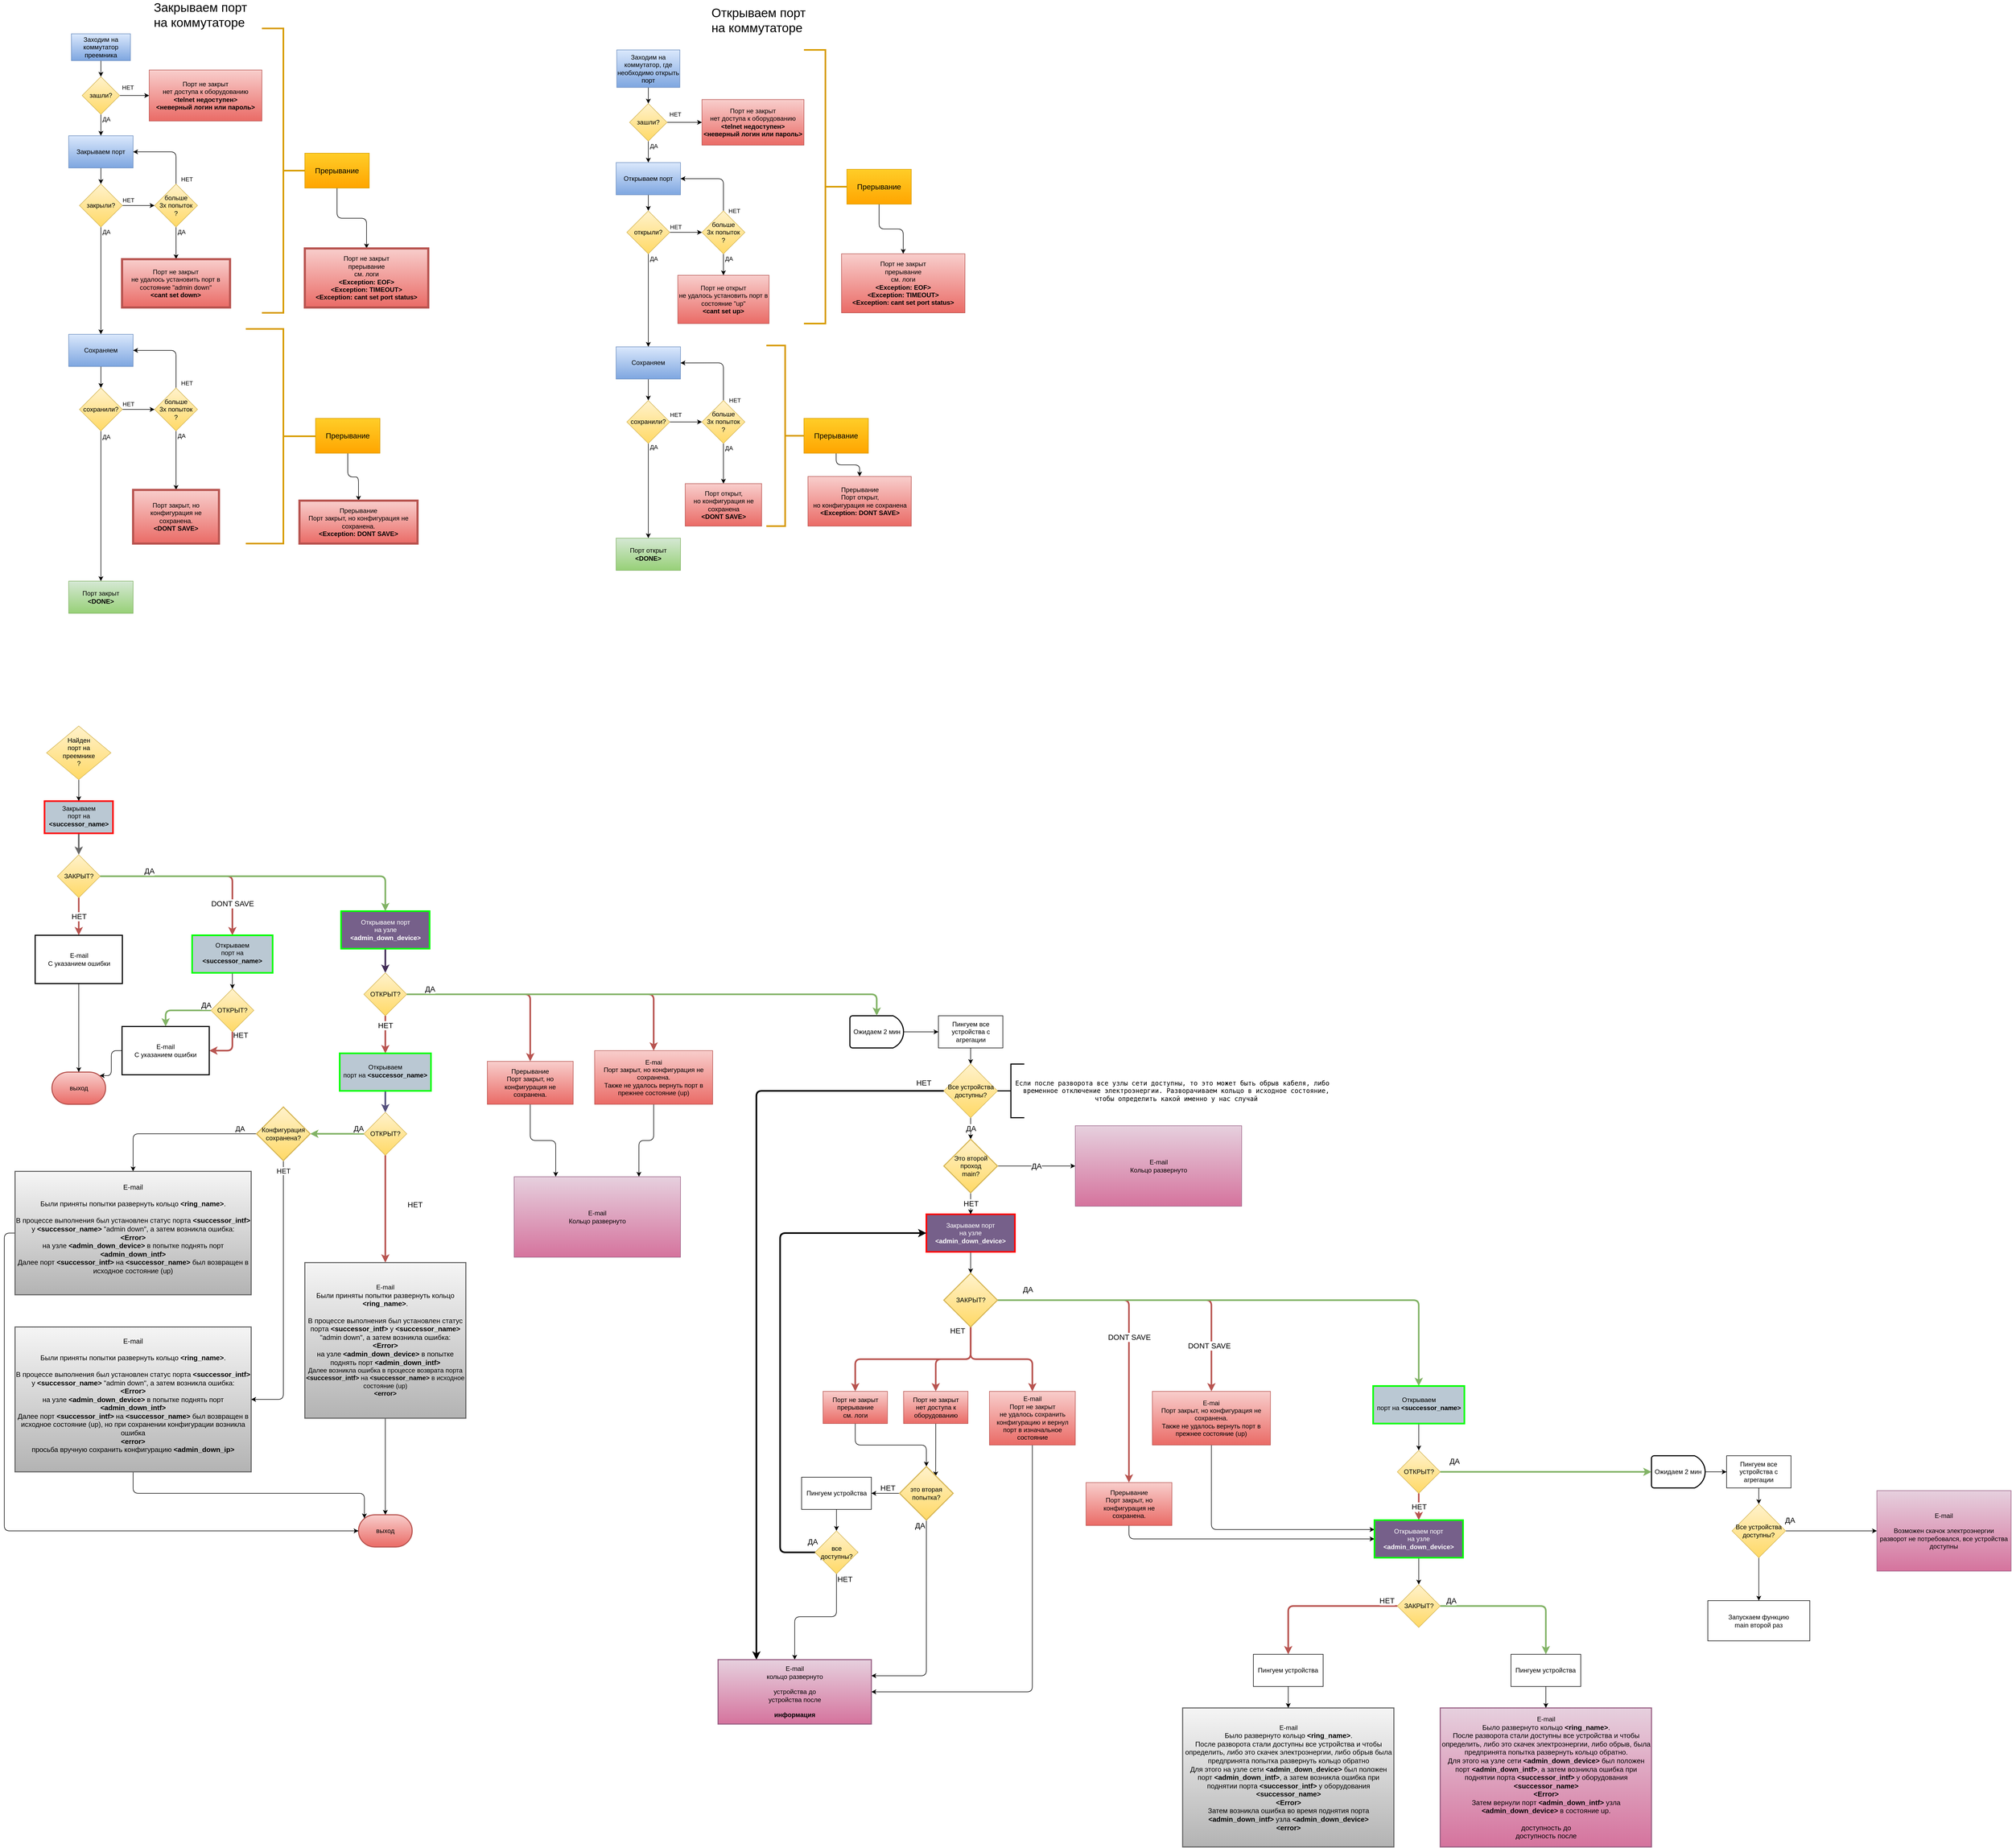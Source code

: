 <mxfile version="13.7.5" type="github">
  <diagram id="C5RBs43oDa-KdzZeNtuy" name="Page-1">
    <mxGraphModel dx="1476" dy="938" grid="1" gridSize="10" guides="1" tooltips="1" connect="1" arrows="1" fold="1" page="1" pageScale="1" pageWidth="4400" pageHeight="4681" math="0" shadow="0">
      <root>
        <mxCell id="WIyWlLk6GJQsqaUBKTNV-0" />
        <mxCell id="WIyWlLk6GJQsqaUBKTNV-1" parent="WIyWlLk6GJQsqaUBKTNV-0" />
        <mxCell id="69zd2P_aMQ5EqwOzP3Yx-98" value="" style="edgeStyle=orthogonalEdgeStyle;orthogonalLoop=1;jettySize=auto;html=1;" parent="WIyWlLk6GJQsqaUBKTNV-1" source="WIyWlLk6GJQsqaUBKTNV-6" target="69zd2P_aMQ5EqwOzP3Yx-97" edge="1">
          <mxGeometry relative="1" as="geometry" />
        </mxCell>
        <mxCell id="WIyWlLk6GJQsqaUBKTNV-6" value="&lt;div&gt;Найден&lt;/div&gt;&lt;div&gt;порт на&lt;/div&gt;&lt;div&gt;преемнике&lt;br&gt;&lt;/div&gt;?" style="rhombus;whiteSpace=wrap;html=1;shadow=0;fontFamily=Helvetica;fontSize=12;align=center;strokeWidth=1;spacing=6;spacingTop=-4;fillColor=#fff2cc;strokeColor=#d6b656;gradientColor=#ffd966;" parent="WIyWlLk6GJQsqaUBKTNV-1" vertex="1">
          <mxGeometry x="118.75" y="1460" width="120" height="100" as="geometry" />
        </mxCell>
        <mxCell id="69zd2P_aMQ5EqwOzP3Yx-4" value="ДА" style="edgeStyle=orthogonalEdgeStyle;orthogonalLoop=1;jettySize=auto;html=1;" parent="WIyWlLk6GJQsqaUBKTNV-1" source="69zd2P_aMQ5EqwOzP3Yx-0" target="69zd2P_aMQ5EqwOzP3Yx-3" edge="1">
          <mxGeometry x="-0.5" y="10" relative="1" as="geometry">
            <mxPoint y="-1" as="offset" />
          </mxGeometry>
        </mxCell>
        <mxCell id="69zd2P_aMQ5EqwOzP3Yx-14" value="НЕТ" style="edgeStyle=orthogonalEdgeStyle;orthogonalLoop=1;jettySize=auto;html=1;entryX=0;entryY=0.5;entryDx=0;entryDy=0;" parent="WIyWlLk6GJQsqaUBKTNV-1" source="69zd2P_aMQ5EqwOzP3Yx-0" target="69zd2P_aMQ5EqwOzP3Yx-13" edge="1">
          <mxGeometry x="-0.455" y="15" relative="1" as="geometry">
            <mxPoint as="offset" />
          </mxGeometry>
        </mxCell>
        <mxCell id="69zd2P_aMQ5EqwOzP3Yx-0" value="зашли?" style="rhombus;whiteSpace=wrap;html=1;fillColor=#fff2cc;strokeColor=#d6b656;gradientColor=#ffd966;" parent="WIyWlLk6GJQsqaUBKTNV-1" vertex="1">
          <mxGeometry x="185" y="250" width="70" height="70" as="geometry" />
        </mxCell>
        <mxCell id="69zd2P_aMQ5EqwOzP3Yx-2" value="" style="edgeStyle=orthogonalEdgeStyle;orthogonalLoop=1;jettySize=auto;html=1;" parent="WIyWlLk6GJQsqaUBKTNV-1" source="69zd2P_aMQ5EqwOzP3Yx-1" target="69zd2P_aMQ5EqwOzP3Yx-0" edge="1">
          <mxGeometry relative="1" as="geometry" />
        </mxCell>
        <mxCell id="69zd2P_aMQ5EqwOzP3Yx-1" value="&lt;div&gt;Заходим на коммутатор&lt;/div&gt;&lt;div&gt;преемника&lt;br&gt;&lt;/div&gt;" style="whiteSpace=wrap;html=1;gradientColor=#7ea6e0;fillColor=#dae8fc;strokeColor=#6c8ebf;" parent="WIyWlLk6GJQsqaUBKTNV-1" vertex="1">
          <mxGeometry x="165" y="170" width="110" height="50" as="geometry" />
        </mxCell>
        <mxCell id="69zd2P_aMQ5EqwOzP3Yx-6" value="" style="edgeStyle=orthogonalEdgeStyle;orthogonalLoop=1;jettySize=auto;html=1;" parent="WIyWlLk6GJQsqaUBKTNV-1" source="69zd2P_aMQ5EqwOzP3Yx-3" target="69zd2P_aMQ5EqwOzP3Yx-5" edge="1">
          <mxGeometry relative="1" as="geometry" />
        </mxCell>
        <mxCell id="69zd2P_aMQ5EqwOzP3Yx-3" value="Закрываем порт" style="whiteSpace=wrap;html=1;gradientColor=#7ea6e0;fillColor=#dae8fc;strokeColor=#6c8ebf;" parent="WIyWlLk6GJQsqaUBKTNV-1" vertex="1">
          <mxGeometry x="160" y="360" width="120" height="60" as="geometry" />
        </mxCell>
        <mxCell id="69zd2P_aMQ5EqwOzP3Yx-9" value="НЕТ" style="edgeStyle=orthogonalEdgeStyle;orthogonalLoop=1;jettySize=auto;html=1;" parent="WIyWlLk6GJQsqaUBKTNV-1" source="69zd2P_aMQ5EqwOzP3Yx-5" target="69zd2P_aMQ5EqwOzP3Yx-8" edge="1">
          <mxGeometry x="-0.667" y="10" relative="1" as="geometry">
            <mxPoint x="1" as="offset" />
          </mxGeometry>
        </mxCell>
        <mxCell id="69zd2P_aMQ5EqwOzP3Yx-16" value="ДА" style="edgeStyle=orthogonalEdgeStyle;orthogonalLoop=1;jettySize=auto;html=1;" parent="WIyWlLk6GJQsqaUBKTNV-1" source="69zd2P_aMQ5EqwOzP3Yx-5" target="69zd2P_aMQ5EqwOzP3Yx-15" edge="1">
          <mxGeometry x="-0.9" y="10" relative="1" as="geometry">
            <mxPoint y="-1" as="offset" />
          </mxGeometry>
        </mxCell>
        <mxCell id="69zd2P_aMQ5EqwOzP3Yx-5" value="закрыли?" style="rhombus;whiteSpace=wrap;html=1;gradientColor=#ffd966;fillColor=#fff2cc;strokeColor=#d6b656;" parent="WIyWlLk6GJQsqaUBKTNV-1" vertex="1">
          <mxGeometry x="180" y="450" width="80" height="80" as="geometry" />
        </mxCell>
        <mxCell id="69zd2P_aMQ5EqwOzP3Yx-10" value="НЕТ" style="edgeStyle=orthogonalEdgeStyle;orthogonalLoop=1;jettySize=auto;html=1;entryX=1;entryY=0.5;entryDx=0;entryDy=0;exitX=0.5;exitY=0;exitDx=0;exitDy=0;" parent="WIyWlLk6GJQsqaUBKTNV-1" source="69zd2P_aMQ5EqwOzP3Yx-8" target="69zd2P_aMQ5EqwOzP3Yx-3" edge="1">
          <mxGeometry x="-0.857" y="-20" relative="1" as="geometry">
            <Array as="points">
              <mxPoint x="360" y="390" />
            </Array>
            <mxPoint y="1" as="offset" />
          </mxGeometry>
        </mxCell>
        <mxCell id="69zd2P_aMQ5EqwOzP3Yx-114" value="ДА" style="edgeStyle=orthogonalEdgeStyle;orthogonalLoop=1;jettySize=auto;html=1;strokeWidth=1;" parent="WIyWlLk6GJQsqaUBKTNV-1" source="69zd2P_aMQ5EqwOzP3Yx-8" target="69zd2P_aMQ5EqwOzP3Yx-113" edge="1">
          <mxGeometry x="-0.665" y="10" relative="1" as="geometry">
            <mxPoint y="-1" as="offset" />
          </mxGeometry>
        </mxCell>
        <mxCell id="69zd2P_aMQ5EqwOzP3Yx-8" value="&lt;div&gt;больше&lt;/div&gt;&lt;div&gt;3х попыток&lt;br&gt;&lt;/div&gt;?" style="rhombus;whiteSpace=wrap;html=1;gradientColor=#ffd966;fillColor=#fff2cc;strokeColor=#d6b656;" parent="WIyWlLk6GJQsqaUBKTNV-1" vertex="1">
          <mxGeometry x="320" y="450" width="80" height="80" as="geometry" />
        </mxCell>
        <mxCell id="69zd2P_aMQ5EqwOzP3Yx-13" value="&lt;div&gt;Порт не закрыт&lt;/div&gt;&lt;div&gt;нет доступа к оборудованию&lt;/div&gt;&lt;div&gt;&lt;b&gt;&amp;lt;telnet недоступен&amp;gt;&lt;/b&gt;&lt;br&gt; &lt;/div&gt;&lt;div&gt;&lt;b&gt;&amp;lt;неверный логин или пароль&amp;gt;&lt;/b&gt;&lt;/div&gt;" style="whiteSpace=wrap;html=1;gradientColor=#ea6b66;fillColor=#f8cecc;strokeColor=#b85450;arcSize=0;" parent="WIyWlLk6GJQsqaUBKTNV-1" vertex="1">
          <mxGeometry x="310" y="237.5" width="210" height="95" as="geometry" />
        </mxCell>
        <mxCell id="69zd2P_aMQ5EqwOzP3Yx-18" value="" style="edgeStyle=orthogonalEdgeStyle;orthogonalLoop=1;jettySize=auto;html=1;" parent="WIyWlLk6GJQsqaUBKTNV-1" source="69zd2P_aMQ5EqwOzP3Yx-15" target="69zd2P_aMQ5EqwOzP3Yx-17" edge="1">
          <mxGeometry relative="1" as="geometry" />
        </mxCell>
        <mxCell id="69zd2P_aMQ5EqwOzP3Yx-15" value="Сохраняем" style="whiteSpace=wrap;html=1;gradientColor=#7ea6e0;fillColor=#dae8fc;strokeColor=#6c8ebf;" parent="WIyWlLk6GJQsqaUBKTNV-1" vertex="1">
          <mxGeometry x="160" y="730" width="120" height="60" as="geometry" />
        </mxCell>
        <mxCell id="69zd2P_aMQ5EqwOzP3Yx-20" value="НЕТ" style="edgeStyle=orthogonalEdgeStyle;orthogonalLoop=1;jettySize=auto;html=1;" parent="WIyWlLk6GJQsqaUBKTNV-1" source="69zd2P_aMQ5EqwOzP3Yx-17" target="69zd2P_aMQ5EqwOzP3Yx-19" edge="1">
          <mxGeometry x="-0.667" y="10" relative="1" as="geometry">
            <mxPoint x="1" as="offset" />
          </mxGeometry>
        </mxCell>
        <mxCell id="69zd2P_aMQ5EqwOzP3Yx-33" value="ДА" style="edgeStyle=orthogonalEdgeStyle;orthogonalLoop=1;jettySize=auto;html=1;" parent="WIyWlLk6GJQsqaUBKTNV-1" source="69zd2P_aMQ5EqwOzP3Yx-17" target="69zd2P_aMQ5EqwOzP3Yx-32" edge="1">
          <mxGeometry x="-0.929" y="10" relative="1" as="geometry">
            <mxPoint y="1" as="offset" />
          </mxGeometry>
        </mxCell>
        <mxCell id="69zd2P_aMQ5EqwOzP3Yx-17" value="сохранили?" style="rhombus;whiteSpace=wrap;html=1;gradientColor=#ffd966;fillColor=#fff2cc;strokeColor=#d6b656;" parent="WIyWlLk6GJQsqaUBKTNV-1" vertex="1">
          <mxGeometry x="180" y="830" width="80" height="80" as="geometry" />
        </mxCell>
        <mxCell id="69zd2P_aMQ5EqwOzP3Yx-21" value="НЕТ" style="edgeStyle=orthogonalEdgeStyle;orthogonalLoop=1;jettySize=auto;html=1;entryX=1;entryY=0.5;entryDx=0;entryDy=0;" parent="WIyWlLk6GJQsqaUBKTNV-1" source="69zd2P_aMQ5EqwOzP3Yx-19" target="69zd2P_aMQ5EqwOzP3Yx-15" edge="1">
          <mxGeometry x="-0.866" y="-20" relative="1" as="geometry">
            <Array as="points">
              <mxPoint x="360" y="760" />
            </Array>
            <mxPoint y="1" as="offset" />
          </mxGeometry>
        </mxCell>
        <mxCell id="69zd2P_aMQ5EqwOzP3Yx-28" value="ДА" style="edgeStyle=orthogonalEdgeStyle;orthogonalLoop=1;jettySize=auto;html=1;entryX=0.5;entryY=0;entryDx=0;entryDy=0;" parent="WIyWlLk6GJQsqaUBKTNV-1" source="69zd2P_aMQ5EqwOzP3Yx-19" target="69zd2P_aMQ5EqwOzP3Yx-71" edge="1">
          <mxGeometry x="-0.819" y="10" relative="1" as="geometry">
            <mxPoint x="360" y="960.0" as="targetPoint" />
            <mxPoint y="-1" as="offset" />
          </mxGeometry>
        </mxCell>
        <mxCell id="69zd2P_aMQ5EqwOzP3Yx-19" value="&lt;div&gt;больше&lt;/div&gt;&lt;div&gt;3х попыток&lt;br&gt;&lt;/div&gt;?" style="rhombus;whiteSpace=wrap;html=1;gradientColor=#ffd966;fillColor=#fff2cc;strokeColor=#d6b656;" parent="WIyWlLk6GJQsqaUBKTNV-1" vertex="1">
          <mxGeometry x="320" y="830" width="80" height="80" as="geometry" />
        </mxCell>
        <mxCell id="69zd2P_aMQ5EqwOzP3Yx-32" value="&lt;div&gt;Порт закрыт&lt;/div&gt;&lt;b&gt;&amp;lt;DONE&amp;gt;&lt;/b&gt;" style="whiteSpace=wrap;html=1;gradientColor=#97d077;fillColor=#d5e8d4;strokeColor=#82b366;arcSize=0;" parent="WIyWlLk6GJQsqaUBKTNV-1" vertex="1">
          <mxGeometry x="160" y="1190" width="120" height="60" as="geometry" />
        </mxCell>
        <mxCell id="69zd2P_aMQ5EqwOzP3Yx-38" value="ДА" style="edgeStyle=orthogonalEdgeStyle;orthogonalLoop=1;jettySize=auto;html=1;" parent="WIyWlLk6GJQsqaUBKTNV-1" source="69zd2P_aMQ5EqwOzP3Yx-40" target="69zd2P_aMQ5EqwOzP3Yx-44" edge="1">
          <mxGeometry x="-0.5" y="10" relative="1" as="geometry">
            <mxPoint y="-1" as="offset" />
          </mxGeometry>
        </mxCell>
        <mxCell id="69zd2P_aMQ5EqwOzP3Yx-39" value="НЕТ" style="edgeStyle=orthogonalEdgeStyle;orthogonalLoop=1;jettySize=auto;html=1;entryX=0;entryY=0.5;entryDx=0;entryDy=0;" parent="WIyWlLk6GJQsqaUBKTNV-1" source="69zd2P_aMQ5EqwOzP3Yx-40" target="69zd2P_aMQ5EqwOzP3Yx-118" edge="1">
          <mxGeometry x="-0.538" y="15" relative="1" as="geometry">
            <mxPoint x="1520" y="640" as="targetPoint" />
            <mxPoint as="offset" />
          </mxGeometry>
        </mxCell>
        <mxCell id="69zd2P_aMQ5EqwOzP3Yx-40" value="зашли?" style="rhombus;whiteSpace=wrap;html=1;fillColor=#fff2cc;strokeColor=#d6b656;gradientColor=#ffd966;" parent="WIyWlLk6GJQsqaUBKTNV-1" vertex="1">
          <mxGeometry x="1205" y="300" width="70" height="70" as="geometry" />
        </mxCell>
        <mxCell id="69zd2P_aMQ5EqwOzP3Yx-41" value="" style="edgeStyle=orthogonalEdgeStyle;orthogonalLoop=1;jettySize=auto;html=1;" parent="WIyWlLk6GJQsqaUBKTNV-1" source="69zd2P_aMQ5EqwOzP3Yx-42" target="69zd2P_aMQ5EqwOzP3Yx-40" edge="1">
          <mxGeometry relative="1" as="geometry" />
        </mxCell>
        <mxCell id="69zd2P_aMQ5EqwOzP3Yx-42" value="&lt;div&gt;Заходим на коммутатор, где необходимо открыть порт&lt;br&gt;&lt;/div&gt;" style="whiteSpace=wrap;html=1;gradientColor=#7ea6e0;fillColor=#dae8fc;strokeColor=#6c8ebf;" parent="WIyWlLk6GJQsqaUBKTNV-1" vertex="1">
          <mxGeometry x="1181.25" y="200" width="117.5" height="70" as="geometry" />
        </mxCell>
        <mxCell id="69zd2P_aMQ5EqwOzP3Yx-43" value="" style="edgeStyle=orthogonalEdgeStyle;orthogonalLoop=1;jettySize=auto;html=1;" parent="WIyWlLk6GJQsqaUBKTNV-1" source="69zd2P_aMQ5EqwOzP3Yx-44" target="69zd2P_aMQ5EqwOzP3Yx-47" edge="1">
          <mxGeometry relative="1" as="geometry" />
        </mxCell>
        <mxCell id="69zd2P_aMQ5EqwOzP3Yx-44" value="Открываем порт" style="whiteSpace=wrap;html=1;gradientColor=#7ea6e0;fillColor=#dae8fc;strokeColor=#6c8ebf;" parent="WIyWlLk6GJQsqaUBKTNV-1" vertex="1">
          <mxGeometry x="1180" y="410" width="120" height="60" as="geometry" />
        </mxCell>
        <mxCell id="69zd2P_aMQ5EqwOzP3Yx-45" value="НЕТ" style="edgeStyle=orthogonalEdgeStyle;orthogonalLoop=1;jettySize=auto;html=1;" parent="WIyWlLk6GJQsqaUBKTNV-1" source="69zd2P_aMQ5EqwOzP3Yx-47" target="69zd2P_aMQ5EqwOzP3Yx-50" edge="1">
          <mxGeometry x="-0.667" y="10" relative="1" as="geometry">
            <mxPoint x="1" as="offset" />
          </mxGeometry>
        </mxCell>
        <mxCell id="69zd2P_aMQ5EqwOzP3Yx-46" value="ДА" style="edgeStyle=orthogonalEdgeStyle;orthogonalLoop=1;jettySize=auto;html=1;" parent="WIyWlLk6GJQsqaUBKTNV-1" source="69zd2P_aMQ5EqwOzP3Yx-47" target="69zd2P_aMQ5EqwOzP3Yx-53" edge="1">
          <mxGeometry x="-0.885" y="10" relative="1" as="geometry">
            <mxPoint y="-1" as="offset" />
          </mxGeometry>
        </mxCell>
        <mxCell id="69zd2P_aMQ5EqwOzP3Yx-47" value="открыли?" style="rhombus;whiteSpace=wrap;html=1;gradientColor=#ffd966;fillColor=#fff2cc;strokeColor=#d6b656;" parent="WIyWlLk6GJQsqaUBKTNV-1" vertex="1">
          <mxGeometry x="1200" y="500" width="80" height="80" as="geometry" />
        </mxCell>
        <mxCell id="69zd2P_aMQ5EqwOzP3Yx-48" value="НЕТ" style="edgeStyle=orthogonalEdgeStyle;orthogonalLoop=1;jettySize=auto;html=1;entryX=1;entryY=0.5;entryDx=0;entryDy=0;exitX=0.5;exitY=0;exitDx=0;exitDy=0;" parent="WIyWlLk6GJQsqaUBKTNV-1" source="69zd2P_aMQ5EqwOzP3Yx-50" target="69zd2P_aMQ5EqwOzP3Yx-44" edge="1">
          <mxGeometry x="-0.143" y="63" relative="1" as="geometry">
            <Array as="points">
              <mxPoint x="1380" y="440" />
            </Array>
            <mxPoint x="20" y="-3" as="offset" />
          </mxGeometry>
        </mxCell>
        <mxCell id="69zd2P_aMQ5EqwOzP3Yx-123" value="ДА" style="edgeStyle=orthogonalEdgeStyle;orthogonalLoop=1;jettySize=auto;html=1;strokeWidth=1;" parent="WIyWlLk6GJQsqaUBKTNV-1" source="69zd2P_aMQ5EqwOzP3Yx-50" target="69zd2P_aMQ5EqwOzP3Yx-122" edge="1">
          <mxGeometry x="-0.5" y="10" relative="1" as="geometry">
            <mxPoint y="-1" as="offset" />
          </mxGeometry>
        </mxCell>
        <mxCell id="69zd2P_aMQ5EqwOzP3Yx-50" value="&lt;div&gt;больше&lt;/div&gt;&lt;div&gt;3х попыток&lt;br&gt;&lt;/div&gt;?" style="rhombus;whiteSpace=wrap;html=1;gradientColor=#ffd966;fillColor=#fff2cc;strokeColor=#d6b656;" parent="WIyWlLk6GJQsqaUBKTNV-1" vertex="1">
          <mxGeometry x="1340" y="500" width="80" height="80" as="geometry" />
        </mxCell>
        <mxCell id="69zd2P_aMQ5EqwOzP3Yx-52" value="" style="edgeStyle=orthogonalEdgeStyle;orthogonalLoop=1;jettySize=auto;html=1;" parent="WIyWlLk6GJQsqaUBKTNV-1" source="69zd2P_aMQ5EqwOzP3Yx-53" target="69zd2P_aMQ5EqwOzP3Yx-55" edge="1">
          <mxGeometry relative="1" as="geometry" />
        </mxCell>
        <mxCell id="69zd2P_aMQ5EqwOzP3Yx-53" value="Сохраняем" style="whiteSpace=wrap;html=1;gradientColor=#7ea6e0;fillColor=#dae8fc;strokeColor=#6c8ebf;" parent="WIyWlLk6GJQsqaUBKTNV-1" vertex="1">
          <mxGeometry x="1180" y="753.34" width="120" height="60" as="geometry" />
        </mxCell>
        <mxCell id="69zd2P_aMQ5EqwOzP3Yx-54" value="НЕТ" style="edgeStyle=orthogonalEdgeStyle;orthogonalLoop=1;jettySize=auto;html=1;" parent="WIyWlLk6GJQsqaUBKTNV-1" source="69zd2P_aMQ5EqwOzP3Yx-55" target="69zd2P_aMQ5EqwOzP3Yx-58" edge="1">
          <mxGeometry x="-0.667" y="13" relative="1" as="geometry">
            <mxPoint x="1" as="offset" />
          </mxGeometry>
        </mxCell>
        <mxCell id="69zd2P_aMQ5EqwOzP3Yx-74" value="ДА" style="edgeStyle=orthogonalEdgeStyle;orthogonalLoop=1;jettySize=auto;html=1;" parent="WIyWlLk6GJQsqaUBKTNV-1" source="69zd2P_aMQ5EqwOzP3Yx-55" target="69zd2P_aMQ5EqwOzP3Yx-73" edge="1">
          <mxGeometry x="-0.925" y="10" relative="1" as="geometry">
            <mxPoint as="offset" />
          </mxGeometry>
        </mxCell>
        <mxCell id="69zd2P_aMQ5EqwOzP3Yx-55" value="сохранили?" style="rhombus;whiteSpace=wrap;html=1;gradientColor=#ffd966;fillColor=#fff2cc;strokeColor=#d6b656;" parent="WIyWlLk6GJQsqaUBKTNV-1" vertex="1">
          <mxGeometry x="1200" y="853.34" width="80" height="80" as="geometry" />
        </mxCell>
        <mxCell id="69zd2P_aMQ5EqwOzP3Yx-56" value="НЕТ" style="edgeStyle=orthogonalEdgeStyle;orthogonalLoop=1;jettySize=auto;html=1;entryX=1;entryY=0.5;entryDx=0;entryDy=0;" parent="WIyWlLk6GJQsqaUBKTNV-1" source="69zd2P_aMQ5EqwOzP3Yx-58" target="69zd2P_aMQ5EqwOzP3Yx-53" edge="1">
          <mxGeometry x="-0.066" y="73" relative="1" as="geometry">
            <Array as="points">
              <mxPoint x="1380" y="783.34" />
            </Array>
            <mxPoint x="21" y="-3" as="offset" />
          </mxGeometry>
        </mxCell>
        <mxCell id="69zd2P_aMQ5EqwOzP3Yx-57" value="ДА" style="edgeStyle=orthogonalEdgeStyle;orthogonalLoop=1;jettySize=auto;html=1;entryX=0.5;entryY=0;entryDx=0;entryDy=0;" parent="WIyWlLk6GJQsqaUBKTNV-1" source="69zd2P_aMQ5EqwOzP3Yx-58" target="69zd2P_aMQ5EqwOzP3Yx-66" edge="1">
          <mxGeometry x="-0.778" y="10" relative="1" as="geometry">
            <mxPoint x="1380" y="983.34" as="targetPoint" />
            <mxPoint as="offset" />
          </mxGeometry>
        </mxCell>
        <mxCell id="69zd2P_aMQ5EqwOzP3Yx-58" value="&lt;div&gt;больше&lt;/div&gt;&lt;div&gt;3х попыток&lt;br&gt;&lt;/div&gt;?" style="rhombus;whiteSpace=wrap;html=1;gradientColor=#ffd966;fillColor=#fff2cc;strokeColor=#d6b656;" parent="WIyWlLk6GJQsqaUBKTNV-1" vertex="1">
          <mxGeometry x="1340" y="853.34" width="80" height="80" as="geometry" />
        </mxCell>
        <mxCell id="69zd2P_aMQ5EqwOzP3Yx-66" value="&lt;div&gt;Порт открыт,&lt;/div&gt;&lt;div&gt;но конфигурация не сохранена&lt;br&gt;&lt;/div&gt;&lt;div&gt;&lt;b&gt;&amp;lt;DONT SAVE&amp;gt;&lt;/b&gt;&lt;br&gt;&lt;/div&gt;" style="whiteSpace=wrap;html=1;gradientColor=#ea6b66;fillColor=#f8cecc;strokeColor=#b85450;arcSize=0;" parent="WIyWlLk6GJQsqaUBKTNV-1" vertex="1">
          <mxGeometry x="1308.75" y="1008.33" width="142.5" height="79.17" as="geometry" />
        </mxCell>
        <mxCell id="69zd2P_aMQ5EqwOzP3Yx-69" value="&lt;div style=&quot;font-size: 23px&quot; align=&quot;justify&quot;&gt;Открываем порт&lt;/div&gt;&lt;div style=&quot;font-size: 23px&quot; align=&quot;justify&quot;&gt;на коммутаторе&lt;/div&gt;" style="text;html=1;align=center;verticalAlign=middle;resizable=0;points=[];autosize=1;" parent="WIyWlLk6GJQsqaUBKTNV-1" vertex="1">
          <mxGeometry x="1350" y="130" width="190" height="30" as="geometry" />
        </mxCell>
        <mxCell id="69zd2P_aMQ5EqwOzP3Yx-70" value="&lt;div style=&quot;font-size: 23px&quot; align=&quot;justify&quot;&gt;Закрываем порт&lt;/div&gt;&lt;div style=&quot;font-size: 23px&quot; align=&quot;justify&quot;&gt;на коммутаторе&lt;/div&gt;" style="text;html=1;align=center;verticalAlign=middle;resizable=0;points=[];autosize=1;" parent="WIyWlLk6GJQsqaUBKTNV-1" vertex="1">
          <mxGeometry x="310" y="120" width="190" height="30" as="geometry" />
        </mxCell>
        <mxCell id="69zd2P_aMQ5EqwOzP3Yx-71" value="&lt;div align=&quot;center&quot;&gt;Порт закрыт, но конфигурация не сохранена.&lt;/div&gt;&lt;div&gt;&lt;b&gt;&amp;lt;DONT SAVE&amp;gt;&lt;/b&gt;&lt;br&gt;&lt;/div&gt;" style="whiteSpace=wrap;html=1;gradientColor=#ea6b66;fillColor=#f8cecc;strokeColor=#b85450;strokeWidth=4;" parent="WIyWlLk6GJQsqaUBKTNV-1" vertex="1">
          <mxGeometry x="280" y="1020" width="160" height="100" as="geometry" />
        </mxCell>
        <mxCell id="69zd2P_aMQ5EqwOzP3Yx-73" value="&lt;div&gt;Порт открыт&lt;/div&gt;&lt;b&gt;&amp;lt;DONE&amp;gt;&lt;/b&gt;" style="whiteSpace=wrap;html=1;gradientColor=#97d077;fillColor=#d5e8d4;strokeColor=#82b366;" parent="WIyWlLk6GJQsqaUBKTNV-1" vertex="1">
          <mxGeometry x="1180" y="1110" width="120" height="60" as="geometry" />
        </mxCell>
        <mxCell id="69zd2P_aMQ5EqwOzP3Yx-76" value="" style="strokeWidth=3;html=1;shape=mxgraph.flowchart.annotation_2;align=left;labelPosition=right;pointerEvents=1;rotation=-180;gradientColor=#ffa500;fillColor=#ffcd28;strokeColor=#d79b00;" parent="WIyWlLk6GJQsqaUBKTNV-1" vertex="1">
          <mxGeometry x="1530" y="200" width="80" height="510" as="geometry" />
        </mxCell>
        <mxCell id="69zd2P_aMQ5EqwOzP3Yx-121" style="edgeStyle=orthogonalEdgeStyle;orthogonalLoop=1;jettySize=auto;html=1;strokeWidth=1;" parent="WIyWlLk6GJQsqaUBKTNV-1" source="69zd2P_aMQ5EqwOzP3Yx-80" target="69zd2P_aMQ5EqwOzP3Yx-120" edge="1">
          <mxGeometry relative="1" as="geometry" />
        </mxCell>
        <mxCell id="69zd2P_aMQ5EqwOzP3Yx-80" value="&lt;font style=&quot;font-size: 14px&quot;&gt;Прерывание&lt;/font&gt;" style="text;html=1;align=center;verticalAlign=middle;whiteSpace=wrap;fillColor=#ffcd28;strokeColor=#d79b00;gradientColor=#ffa500;" parent="WIyWlLk6GJQsqaUBKTNV-1" vertex="1">
          <mxGeometry x="1610" y="422.5" width="120" height="65" as="geometry" />
        </mxCell>
        <mxCell id="69zd2P_aMQ5EqwOzP3Yx-84" value="" style="strokeWidth=3;html=1;shape=mxgraph.flowchart.annotation_2;align=left;labelPosition=right;pointerEvents=1;gradientColor=#ffa500;rotation=-180;fillColor=#ffcd28;strokeColor=#d79b00;" parent="WIyWlLk6GJQsqaUBKTNV-1" vertex="1">
          <mxGeometry x="1460" y="750.83" width="70" height="336.67" as="geometry" />
        </mxCell>
        <mxCell id="kbpXJfe3i8op-key7-XF-124" style="edgeStyle=orthogonalEdgeStyle;rounded=1;orthogonalLoop=1;jettySize=auto;html=1;exitX=0.5;exitY=1;exitDx=0;exitDy=0;strokeWidth=1;" edge="1" parent="WIyWlLk6GJQsqaUBKTNV-1" source="69zd2P_aMQ5EqwOzP3Yx-86" target="kbpXJfe3i8op-key7-XF-123">
          <mxGeometry relative="1" as="geometry" />
        </mxCell>
        <mxCell id="69zd2P_aMQ5EqwOzP3Yx-86" value="&lt;font style=&quot;font-size: 14px&quot;&gt;Прерывание&lt;/font&gt;" style="text;html=1;align=center;verticalAlign=middle;whiteSpace=wrap;fillColor=#ffcd28;strokeColor=#d79b00;gradientColor=#ffa500;" parent="WIyWlLk6GJQsqaUBKTNV-1" vertex="1">
          <mxGeometry x="1530" y="886.67" width="120" height="65" as="geometry" />
        </mxCell>
        <mxCell id="69zd2P_aMQ5EqwOzP3Yx-88" value="" style="strokeWidth=3;html=1;shape=mxgraph.flowchart.annotation_2;align=left;labelPosition=right;pointerEvents=1;rotation=-180;gradientColor=#ffa500;fillColor=#ffcd28;strokeColor=#d79b00;" parent="WIyWlLk6GJQsqaUBKTNV-1" vertex="1">
          <mxGeometry x="520" y="160" width="80" height="530" as="geometry" />
        </mxCell>
        <mxCell id="69zd2P_aMQ5EqwOzP3Yx-112" style="edgeStyle=orthogonalEdgeStyle;orthogonalLoop=1;jettySize=auto;html=1;entryX=0.5;entryY=0;entryDx=0;entryDy=0;strokeWidth=1;" parent="WIyWlLk6GJQsqaUBKTNV-1" source="69zd2P_aMQ5EqwOzP3Yx-90" target="69zd2P_aMQ5EqwOzP3Yx-111" edge="1">
          <mxGeometry relative="1" as="geometry" />
        </mxCell>
        <mxCell id="69zd2P_aMQ5EqwOzP3Yx-90" value="&lt;font style=&quot;font-size: 14px&quot;&gt;Прерывание&lt;/font&gt;" style="text;html=1;align=center;verticalAlign=middle;whiteSpace=wrap;fillColor=#ffcd28;strokeColor=#d79b00;gradientColor=#ffa500;" parent="WIyWlLk6GJQsqaUBKTNV-1" vertex="1">
          <mxGeometry x="600" y="392.5" width="120" height="65" as="geometry" />
        </mxCell>
        <mxCell id="69zd2P_aMQ5EqwOzP3Yx-92" value="" style="strokeWidth=3;html=1;shape=mxgraph.flowchart.annotation_2;align=left;labelPosition=right;pointerEvents=1;rotation=-180;gradientColor=#ffa500;fillColor=#ffcd28;strokeColor=#d79b00;" parent="WIyWlLk6GJQsqaUBKTNV-1" vertex="1">
          <mxGeometry x="490" y="720" width="140" height="400" as="geometry" />
        </mxCell>
        <mxCell id="69zd2P_aMQ5EqwOzP3Yx-117" style="edgeStyle=orthogonalEdgeStyle;orthogonalLoop=1;jettySize=auto;html=1;strokeWidth=1;" parent="WIyWlLk6GJQsqaUBKTNV-1" source="69zd2P_aMQ5EqwOzP3Yx-93" target="69zd2P_aMQ5EqwOzP3Yx-116" edge="1">
          <mxGeometry relative="1" as="geometry" />
        </mxCell>
        <mxCell id="69zd2P_aMQ5EqwOzP3Yx-93" value="&lt;font style=&quot;font-size: 14px&quot;&gt;Прерывание&lt;/font&gt;" style="text;html=1;align=center;verticalAlign=middle;whiteSpace=wrap;fillColor=#ffcd28;strokeColor=#d79b00;gradientColor=#ffa500;" parent="WIyWlLk6GJQsqaUBKTNV-1" vertex="1">
          <mxGeometry x="620" y="886.66" width="120" height="65" as="geometry" />
        </mxCell>
        <mxCell id="69zd2P_aMQ5EqwOzP3Yx-100" value="" style="edgeStyle=orthogonalEdgeStyle;orthogonalLoop=1;jettySize=auto;html=1;strokeWidth=3;gradientColor=#b3b3b3;fillColor=#f5f5f5;strokeColor=#666666;" parent="WIyWlLk6GJQsqaUBKTNV-1" source="69zd2P_aMQ5EqwOzP3Yx-97" target="69zd2P_aMQ5EqwOzP3Yx-99" edge="1">
          <mxGeometry relative="1" as="geometry" />
        </mxCell>
        <mxCell id="69zd2P_aMQ5EqwOzP3Yx-97" value="&lt;div&gt;Закрываем&lt;/div&gt;&lt;div&gt;порт на &lt;b&gt;&amp;lt;successor_name&amp;gt;&lt;/b&gt;&lt;/div&gt;" style="whiteSpace=wrap;html=1;shadow=0;strokeWidth=3;fillColor=#bac8d3;spacing=6;spacingTop=-4;strokeColor=#FF0000;" parent="WIyWlLk6GJQsqaUBKTNV-1" vertex="1">
          <mxGeometry x="115" y="1600" width="127.5" height="60" as="geometry" />
        </mxCell>
        <mxCell id="Vo_WulkDOra8i03JCjhw-13" value="&lt;font style=&quot;font-size: 14px&quot;&gt;НЕТ&lt;/font&gt;" style="edgeStyle=orthogonalEdgeStyle;orthogonalLoop=1;jettySize=auto;html=1;strokeWidth=3;gradientColor=#ea6b66;fillColor=#f8cecc;strokeColor=#b85450;exitX=0.5;exitY=1;exitDx=0;exitDy=0;" parent="WIyWlLk6GJQsqaUBKTNV-1" source="69zd2P_aMQ5EqwOzP3Yx-99" target="Vo_WulkDOra8i03JCjhw-0" edge="1">
          <mxGeometry relative="1" as="geometry" />
        </mxCell>
        <mxCell id="kbpXJfe3i8op-key7-XF-134" value="&lt;font style=&quot;font-size: 14px&quot;&gt;DONT SAVE&lt;br&gt;&lt;/font&gt;" style="edgeStyle=orthogonalEdgeStyle;rounded=1;orthogonalLoop=1;jettySize=auto;html=1;strokeWidth=3;gradientColor=#ea6b66;fillColor=#f8cecc;strokeColor=#b85450;" edge="1" parent="WIyWlLk6GJQsqaUBKTNV-1" source="69zd2P_aMQ5EqwOzP3Yx-99" target="kbpXJfe3i8op-key7-XF-133">
          <mxGeometry x="0.383" y="-50" relative="1" as="geometry">
            <mxPoint x="50" y="51" as="offset" />
          </mxGeometry>
        </mxCell>
        <mxCell id="69zd2P_aMQ5EqwOzP3Yx-99" value="ЗАКРЫТ?" style="rhombus;whiteSpace=wrap;html=1;strokeColor=#d6b656;gradientColor=#ffd966;fillColor=#fff2cc;" parent="WIyWlLk6GJQsqaUBKTNV-1" vertex="1">
          <mxGeometry x="138.75" y="1700" width="80" height="80" as="geometry" />
        </mxCell>
        <mxCell id="69zd2P_aMQ5EqwOzP3Yx-105" value="" style="edgeStyle=orthogonalEdgeStyle;orthogonalLoop=1;jettySize=auto;html=1;strokeWidth=3;fillColor=#76608a;strokeColor=#432D57;" parent="WIyWlLk6GJQsqaUBKTNV-1" source="69zd2P_aMQ5EqwOzP3Yx-102" target="69zd2P_aMQ5EqwOzP3Yx-104" edge="1">
          <mxGeometry relative="1" as="geometry" />
        </mxCell>
        <mxCell id="69zd2P_aMQ5EqwOzP3Yx-102" value="&lt;div&gt;Открываем порт&lt;/div&gt;&lt;div&gt;на узле &lt;b&gt;&amp;lt;admin_down_device&amp;gt;&lt;/b&gt;&lt;/div&gt;" style="whiteSpace=wrap;html=1;fillColor=#76608a;strokeWidth=3;fontColor=#ffffff;strokeColor=#00FF00;" parent="WIyWlLk6GJQsqaUBKTNV-1" vertex="1">
          <mxGeometry x="667.5" y="1805" width="165" height="70" as="geometry" />
        </mxCell>
        <mxCell id="Vo_WulkDOra8i03JCjhw-23" value="&lt;font style=&quot;font-size: 14px&quot;&gt;НЕТ&lt;/font&gt;" style="edgeStyle=orthogonalEdgeStyle;orthogonalLoop=1;jettySize=auto;html=1;strokeWidth=3;gradientColor=#ea6b66;fillColor=#f8cecc;strokeColor=#b85450;entryX=0.5;entryY=0;entryDx=0;entryDy=0;" parent="WIyWlLk6GJQsqaUBKTNV-1" source="69zd2P_aMQ5EqwOzP3Yx-104" target="Vo_WulkDOra8i03JCjhw-29" edge="1">
          <mxGeometry x="-0.5" relative="1" as="geometry">
            <mxPoint x="770" y="2070" as="targetPoint" />
            <mxPoint as="offset" />
          </mxGeometry>
        </mxCell>
        <mxCell id="kbpXJfe3i8op-key7-XF-148" style="edgeStyle=orthogonalEdgeStyle;rounded=1;orthogonalLoop=1;jettySize=auto;html=1;exitX=1;exitY=0.5;exitDx=0;exitDy=0;strokeColor=#b85450;strokeWidth=3;gradientColor=#ea6b66;fillColor=#f8cecc;" edge="1" parent="WIyWlLk6GJQsqaUBKTNV-1" source="69zd2P_aMQ5EqwOzP3Yx-104" target="kbpXJfe3i8op-key7-XF-145">
          <mxGeometry relative="1" as="geometry" />
        </mxCell>
        <mxCell id="kbpXJfe3i8op-key7-XF-149" style="edgeStyle=orthogonalEdgeStyle;rounded=1;orthogonalLoop=1;jettySize=auto;html=1;exitX=1;exitY=0.5;exitDx=0;exitDy=0;entryX=0.5;entryY=0;entryDx=0;entryDy=0;strokeColor=#b85450;strokeWidth=3;gradientColor=#ea6b66;fillColor=#f8cecc;" edge="1" parent="WIyWlLk6GJQsqaUBKTNV-1" source="69zd2P_aMQ5EqwOzP3Yx-104" target="kbpXJfe3i8op-key7-XF-146">
          <mxGeometry relative="1" as="geometry" />
        </mxCell>
        <mxCell id="69zd2P_aMQ5EqwOzP3Yx-104" value="ОТКРЫТ?" style="rhombus;whiteSpace=wrap;html=1;strokeColor=#d6b656;gradientColor=#ffd966;fillColor=#fff2cc;" parent="WIyWlLk6GJQsqaUBKTNV-1" vertex="1">
          <mxGeometry x="710" y="1920" width="80" height="80" as="geometry" />
        </mxCell>
        <mxCell id="kbpXJfe3i8op-key7-XF-1" value="" style="edgeStyle=orthogonalEdgeStyle;orthogonalLoop=1;jettySize=auto;html=1;" edge="1" parent="WIyWlLk6GJQsqaUBKTNV-1" source="69zd2P_aMQ5EqwOzP3Yx-108" target="kbpXJfe3i8op-key7-XF-0">
          <mxGeometry relative="1" as="geometry" />
        </mxCell>
        <mxCell id="69zd2P_aMQ5EqwOzP3Yx-108" value="Ожидаем 2 мин" style="strokeWidth=2;html=1;shape=mxgraph.flowchart.delay;whiteSpace=wrap;gradientColor=none;" parent="WIyWlLk6GJQsqaUBKTNV-1" vertex="1">
          <mxGeometry x="1615.62" y="2000" width="100" height="60" as="geometry" />
        </mxCell>
        <mxCell id="69zd2P_aMQ5EqwOzP3Yx-111" value="&lt;div&gt;Порт не закрыт&lt;/div&gt;&lt;div&gt;прерывание&lt;/div&gt;&lt;div&gt;см. логи&lt;/div&gt;&lt;div&gt;&lt;b&gt;&amp;lt;Exception: EOF&amp;gt;&lt;/b&gt;&lt;/div&gt;&lt;div&gt;&lt;b&gt;&amp;lt;Exception: TIMEOUT&amp;gt;&lt;/b&gt;&lt;/div&gt;&lt;div&gt;&lt;b&gt;&amp;lt;Exception: cant set port status&amp;gt;&lt;/b&gt;&lt;/div&gt;" style="whiteSpace=wrap;html=1;gradientColor=#ea6b66;fillColor=#f8cecc;strokeColor=#b85450;arcSize=0;strokeWidth=4;" parent="WIyWlLk6GJQsqaUBKTNV-1" vertex="1">
          <mxGeometry x="600" y="570" width="230" height="110" as="geometry" />
        </mxCell>
        <mxCell id="69zd2P_aMQ5EqwOzP3Yx-113" value="&lt;div&gt;Порт не закрыт&lt;/div&gt;&lt;div&gt;не удалось установить порт в состояние &quot;admin down&quot;&lt;/div&gt;&lt;div&gt;&lt;b&gt;&amp;lt;cant set down&amp;gt;&lt;/b&gt;&lt;br&gt;&lt;/div&gt;" style="whiteSpace=wrap;html=1;gradientColor=#ea6b66;fillColor=#f8cecc;strokeColor=#b85450;arcSize=0;strokeWidth=4;" parent="WIyWlLk6GJQsqaUBKTNV-1" vertex="1">
          <mxGeometry x="259.38" y="590" width="201.25" height="90" as="geometry" />
        </mxCell>
        <mxCell id="69zd2P_aMQ5EqwOzP3Yx-116" value="&lt;div&gt;Прерывание&lt;br&gt;&lt;/div&gt;&lt;div align=&quot;center&quot;&gt;Порт закрыт, но конфигурация не сохранена.&lt;/div&gt;&lt;div align=&quot;center&quot;&gt;&lt;b&gt;&amp;lt;Exception: DONT SAVE&amp;gt;&lt;/b&gt;&lt;br&gt;&lt;/div&gt;" style="whiteSpace=wrap;html=1;gradientColor=#ea6b66;fillColor=#f8cecc;strokeColor=#b85450;strokeWidth=4;shadow=0;glass=0;" parent="WIyWlLk6GJQsqaUBKTNV-1" vertex="1">
          <mxGeometry x="590" y="1040" width="220" height="80" as="geometry" />
        </mxCell>
        <mxCell id="69zd2P_aMQ5EqwOzP3Yx-118" value="&lt;div&gt;Порт не закрыт&lt;/div&gt;&lt;div&gt;нет доступа к оборудованию&lt;/div&gt;&lt;div&gt;&lt;b&gt;&amp;lt;telnet недоступен&amp;gt;&lt;/b&gt;&lt;br&gt; &lt;/div&gt;&lt;div&gt;&lt;b&gt;&amp;lt;неверный логин или пароль&amp;gt;&lt;/b&gt;&lt;/div&gt;" style="whiteSpace=wrap;html=1;gradientColor=#ea6b66;fillColor=#f8cecc;strokeColor=#b85450;arcSize=0;" parent="WIyWlLk6GJQsqaUBKTNV-1" vertex="1">
          <mxGeometry x="1340" y="292.5" width="190" height="85" as="geometry" />
        </mxCell>
        <mxCell id="69zd2P_aMQ5EqwOzP3Yx-120" value="&lt;div&gt;Порт не закрыт&lt;/div&gt;&lt;div&gt;прерывание&lt;/div&gt;&lt;div&gt;см. логи&lt;/div&gt;&lt;div&gt;&lt;b&gt;&amp;lt;Exception: EOF&amp;gt;&lt;/b&gt;&lt;/div&gt;&lt;div&gt;&lt;b&gt;&amp;lt;Exception: TIMEOUT&amp;gt;&lt;/b&gt;&lt;/div&gt;&lt;div&gt;&lt;b&gt;&amp;lt;Exception: cant set port status&amp;gt;&lt;/b&gt;&lt;/div&gt;" style="whiteSpace=wrap;html=1;gradientColor=#ea6b66;fillColor=#f8cecc;strokeColor=#b85450;arcSize=0;" parent="WIyWlLk6GJQsqaUBKTNV-1" vertex="1">
          <mxGeometry x="1600" y="580" width="230" height="110" as="geometry" />
        </mxCell>
        <mxCell id="69zd2P_aMQ5EqwOzP3Yx-122" value="&lt;div&gt;Порт не открыт&lt;/div&gt;&lt;div&gt;не удалось установить порт в состояние &quot;up&quot;&lt;br&gt;&lt;/div&gt;&lt;div&gt;&lt;b&gt;&amp;lt;cant set up&amp;gt;&lt;/b&gt;&lt;br&gt;&lt;/div&gt;" style="whiteSpace=wrap;html=1;gradientColor=#ea6b66;fillColor=#f8cecc;strokeColor=#b85450;arcSize=0;" parent="WIyWlLk6GJQsqaUBKTNV-1" vertex="1">
          <mxGeometry x="1295" y="620" width="170" height="90" as="geometry" />
        </mxCell>
        <mxCell id="69zd2P_aMQ5EqwOzP3Yx-125" value="выход" style="strokeWidth=2;html=1;shape=mxgraph.flowchart.terminator;whiteSpace=wrap;gradientColor=#ea6b66;fillColor=#f8cecc;strokeColor=#b85450;" parent="WIyWlLk6GJQsqaUBKTNV-1" vertex="1">
          <mxGeometry x="128.75" y="2105" width="100" height="60" as="geometry" />
        </mxCell>
        <mxCell id="Vo_WulkDOra8i03JCjhw-14" value="" style="edgeStyle=orthogonalEdgeStyle;orthogonalLoop=1;jettySize=auto;html=1;strokeWidth=1;gradientColor=#b3b3b3;fillColor=#f5f5f5;" parent="WIyWlLk6GJQsqaUBKTNV-1" source="Vo_WulkDOra8i03JCjhw-0" target="69zd2P_aMQ5EqwOzP3Yx-125" edge="1">
          <mxGeometry relative="1" as="geometry" />
        </mxCell>
        <mxCell id="Vo_WulkDOra8i03JCjhw-0" value="&lt;div&gt;E-mail&lt;br&gt;&lt;/div&gt;С указанием ошибки" style="whiteSpace=wrap;html=1;arcSize=0;strokeWidth=2;" parent="WIyWlLk6GJQsqaUBKTNV-1" vertex="1">
          <mxGeometry x="97.5" y="1850" width="162.5" height="90" as="geometry" />
        </mxCell>
        <mxCell id="Vo_WulkDOra8i03JCjhw-24" value="&lt;font style=&quot;font-size: 14px&quot;&gt;НЕТ&lt;/font&gt;" style="edgeStyle=orthogonalEdgeStyle;orthogonalLoop=1;jettySize=auto;html=1;strokeWidth=3;gradientColor=#ea6b66;fillColor=#f8cecc;strokeColor=#b85450;" parent="WIyWlLk6GJQsqaUBKTNV-1" source="Vo_WulkDOra8i03JCjhw-25" target="Vo_WulkDOra8i03JCjhw-28" edge="1">
          <mxGeometry x="-0.085" y="55" relative="1" as="geometry">
            <mxPoint as="offset" />
          </mxGeometry>
        </mxCell>
        <mxCell id="Vo_WulkDOra8i03JCjhw-33" value="&lt;font style=&quot;font-size: 14px&quot;&gt;ДА&lt;/font&gt;" style="edgeStyle=orthogonalEdgeStyle;orthogonalLoop=1;jettySize=auto;html=1;strokeWidth=3;gradientColor=#97d077;fillColor=#d5e8d4;strokeColor=#82b366;" parent="WIyWlLk6GJQsqaUBKTNV-1" source="Vo_WulkDOra8i03JCjhw-25" target="Vo_WulkDOra8i03JCjhw-32" edge="1">
          <mxGeometry x="-0.8" y="-10" relative="1" as="geometry">
            <mxPoint as="offset" />
          </mxGeometry>
        </mxCell>
        <mxCell id="Vo_WulkDOra8i03JCjhw-25" value="ОТКРЫТ?" style="rhombus;whiteSpace=wrap;html=1;strokeColor=#d6b656;gradientColor=#ffd966;fillColor=#fff2cc;" parent="WIyWlLk6GJQsqaUBKTNV-1" vertex="1">
          <mxGeometry x="710" y="2180" width="80" height="80" as="geometry" />
        </mxCell>
        <mxCell id="Vo_WulkDOra8i03JCjhw-26" value="выход" style="strokeWidth=2;html=1;shape=mxgraph.flowchart.terminator;whiteSpace=wrap;gradientColor=#ea6b66;fillColor=#f8cecc;strokeColor=#b85450;" parent="WIyWlLk6GJQsqaUBKTNV-1" vertex="1">
          <mxGeometry x="700" y="2930" width="100" height="60" as="geometry" />
        </mxCell>
        <mxCell id="Vo_WulkDOra8i03JCjhw-27" value="" style="edgeStyle=orthogonalEdgeStyle;orthogonalLoop=1;jettySize=auto;html=1;strokeWidth=1;gradientColor=#b3b3b3;fillColor=#f5f5f5;" parent="WIyWlLk6GJQsqaUBKTNV-1" source="Vo_WulkDOra8i03JCjhw-28" target="Vo_WulkDOra8i03JCjhw-26" edge="1">
          <mxGeometry relative="1" as="geometry" />
        </mxCell>
        <mxCell id="Vo_WulkDOra8i03JCjhw-28" value="&lt;div&gt;E-mail&lt;br&gt;&lt;/div&gt;&lt;div style=&quot;font-size: 13px&quot;&gt;Были приняты попытки развернуть кольцо &lt;b&gt;&amp;lt;ring_name&amp;gt;&lt;/b&gt;.&lt;/div&gt;&lt;div style=&quot;font-size: 13px&quot;&gt;&lt;br&gt;&lt;/div&gt;&lt;div style=&quot;font-size: 13px&quot;&gt;В процессе выполнения был установлен статус порта &lt;b&gt;&amp;lt;successor_intf&amp;gt;&lt;/b&gt; у &lt;b&gt;&amp;lt;successor_name&amp;gt;&lt;/b&gt; &quot;admin down&quot;, а затем возникла ошибка:&lt;/div&gt;&lt;div style=&quot;font-size: 13px&quot;&gt;&lt;b&gt;&amp;lt;Error&amp;gt;&lt;/b&gt;&lt;/div&gt;&lt;div style=&quot;font-size: 13px&quot;&gt;на узле &lt;b&gt;&amp;lt;admin_down_device&amp;gt;&lt;/b&gt; в попытке поднять порт &lt;b&gt;&amp;lt;admin_down_intf&amp;gt;&lt;/b&gt;&lt;/div&gt;&lt;div&gt;Далее возникла ошибка в процессе возврата порта &lt;b&gt;&amp;lt;successor_intf&amp;gt;&lt;/b&gt; на &lt;b&gt;&amp;lt;successor_name&amp;gt;&lt;/b&gt; в исходное состояние (up)&lt;/div&gt;&lt;div&gt;&lt;b&gt;&amp;lt;error&amp;gt;&lt;/b&gt;&lt;br&gt;&lt;/div&gt;" style="whiteSpace=wrap;html=1;arcSize=0;strokeWidth=2;gradientColor=#b3b3b3;fillColor=#f5f5f5;strokeColor=#666666;" parent="WIyWlLk6GJQsqaUBKTNV-1" vertex="1">
          <mxGeometry x="600" y="2460" width="300" height="290" as="geometry" />
        </mxCell>
        <mxCell id="Vo_WulkDOra8i03JCjhw-30" value="" style="edgeStyle=orthogonalEdgeStyle;orthogonalLoop=1;jettySize=auto;html=1;strokeWidth=3;fillColor=#d0cee2;strokeColor=#56517e;" parent="WIyWlLk6GJQsqaUBKTNV-1" source="Vo_WulkDOra8i03JCjhw-29" target="Vo_WulkDOra8i03JCjhw-25" edge="1">
          <mxGeometry relative="1" as="geometry" />
        </mxCell>
        <mxCell id="Vo_WulkDOra8i03JCjhw-29" value="&lt;div&gt;Открываем&lt;/div&gt;&lt;div&gt;порт на &lt;b&gt;&amp;lt;successor_name&amp;gt;&lt;/b&gt;&lt;/div&gt;" style="whiteSpace=wrap;html=1;shadow=0;strokeWidth=3;fillColor=#bac8d3;spacing=6;spacingTop=-4;strokeColor=#00FF00;" parent="WIyWlLk6GJQsqaUBKTNV-1" vertex="1">
          <mxGeometry x="665" y="2070" width="170" height="70" as="geometry" />
        </mxCell>
        <mxCell id="Vo_WulkDOra8i03JCjhw-35" value="&lt;font style=&quot;font-size: 13px&quot;&gt;НЕТ&lt;/font&gt;" style="edgeStyle=orthogonalEdgeStyle;orthogonalLoop=1;jettySize=auto;html=1;strokeWidth=1;" parent="WIyWlLk6GJQsqaUBKTNV-1" source="Vo_WulkDOra8i03JCjhw-32" target="Vo_WulkDOra8i03JCjhw-34" edge="1">
          <mxGeometry x="0.029" y="-240" relative="1" as="geometry">
            <Array as="points">
              <mxPoint x="560" y="2540" />
              <mxPoint x="560" y="2540" />
            </Array>
            <mxPoint x="240" y="-241" as="offset" />
          </mxGeometry>
        </mxCell>
        <mxCell id="Vo_WulkDOra8i03JCjhw-38" value="&lt;font style=&quot;font-size: 13px&quot;&gt;ДА&lt;/font&gt;" style="edgeStyle=orthogonalEdgeStyle;orthogonalLoop=1;jettySize=auto;html=1;strokeWidth=1;" parent="WIyWlLk6GJQsqaUBKTNV-1" source="Vo_WulkDOra8i03JCjhw-32" target="Vo_WulkDOra8i03JCjhw-37" edge="1">
          <mxGeometry x="-0.8" y="-10" relative="1" as="geometry">
            <mxPoint x="-1" as="offset" />
          </mxGeometry>
        </mxCell>
        <mxCell id="Vo_WulkDOra8i03JCjhw-32" value="&lt;div&gt;Конфигурация&lt;/div&gt;&lt;div&gt;сохранена?&lt;br&gt;&lt;/div&gt;" style="strokeWidth=2;html=1;shape=mxgraph.flowchart.decision;whiteSpace=wrap;shadow=0;glass=0;gradientColor=#ffd966;fillColor=#fff2cc;strokeColor=#d6b656;" parent="WIyWlLk6GJQsqaUBKTNV-1" vertex="1">
          <mxGeometry x="510" y="2170" width="100" height="100" as="geometry" />
        </mxCell>
        <mxCell id="kbpXJfe3i8op-key7-XF-2" style="edgeStyle=orthogonalEdgeStyle;orthogonalLoop=1;jettySize=auto;html=1;exitX=0.5;exitY=1;exitDx=0;exitDy=0;entryX=0.11;entryY=0.11;entryDx=0;entryDy=0;entryPerimeter=0;" edge="1" parent="WIyWlLk6GJQsqaUBKTNV-1" source="Vo_WulkDOra8i03JCjhw-34" target="Vo_WulkDOra8i03JCjhw-26">
          <mxGeometry relative="1" as="geometry" />
        </mxCell>
        <mxCell id="Vo_WulkDOra8i03JCjhw-34" value="&lt;div style=&quot;font-size: 13px&quot;&gt;E-mail&lt;/div&gt;&lt;div style=&quot;font-size: 13px&quot;&gt;&lt;br&gt;&lt;/div&gt;&lt;div style=&quot;font-size: 13px&quot;&gt;Были приняты попытки развернуть кольцо &lt;b&gt;&amp;lt;ring_name&amp;gt;&lt;/b&gt;.&lt;/div&gt;&lt;div style=&quot;font-size: 13px&quot;&gt;&lt;br&gt;&lt;/div&gt;&lt;div style=&quot;font-size: 13px&quot;&gt;В процессе выполнения был установлен статус порта &lt;b&gt;&amp;lt;successor_intf&amp;gt;&lt;/b&gt; у &lt;b&gt;&amp;lt;successor_name&amp;gt;&lt;/b&gt; &quot;admin down&quot;, а затем возникла ошибка:&lt;/div&gt;&lt;div style=&quot;font-size: 13px&quot;&gt;&lt;b&gt;&amp;lt;Error&amp;gt;&lt;/b&gt;&lt;/div&gt;&lt;div style=&quot;font-size: 13px&quot;&gt;на узле &lt;b&gt;&amp;lt;admin_down_device&amp;gt;&lt;/b&gt; в попытке поднять порт &lt;b&gt;&amp;lt;admin_down_intf&amp;gt;&lt;/b&gt;&lt;/div&gt;&lt;div style=&quot;font-size: 13px&quot;&gt;Далее порт &lt;b&gt;&amp;lt;successor_intf&amp;gt;&lt;/b&gt; на &lt;b&gt;&amp;lt;successor_name&amp;gt;&lt;/b&gt; был возвращен в исходное состояние (up), но при сохранении конфигурации возникла ошибка&lt;/div&gt;&lt;div style=&quot;font-size: 13px&quot;&gt;&lt;b&gt;&amp;lt;error&amp;gt;&lt;/b&gt;&lt;/div&gt;&lt;div style=&quot;font-size: 13px&quot;&gt;просьба вручную сохранить конфигурацию &lt;b&gt;&amp;lt;admin_down_ip&amp;gt;&lt;/b&gt;&lt;/div&gt;&lt;div style=&quot;font-size: 13px&quot;&gt;&lt;br&gt;&lt;/div&gt;" style="whiteSpace=wrap;html=1;shadow=0;strokeWidth=2;glass=0;gradientColor=#b3b3b3;fillColor=#f5f5f5;strokeColor=#666666;" parent="WIyWlLk6GJQsqaUBKTNV-1" vertex="1">
          <mxGeometry x="60" y="2580" width="440" height="270" as="geometry" />
        </mxCell>
        <mxCell id="kbpXJfe3i8op-key7-XF-3" style="edgeStyle=orthogonalEdgeStyle;orthogonalLoop=1;jettySize=auto;html=1;exitX=0;exitY=0.5;exitDx=0;exitDy=0;entryX=0;entryY=0.5;entryDx=0;entryDy=0;entryPerimeter=0;" edge="1" parent="WIyWlLk6GJQsqaUBKTNV-1" source="Vo_WulkDOra8i03JCjhw-37" target="Vo_WulkDOra8i03JCjhw-26">
          <mxGeometry relative="1" as="geometry" />
        </mxCell>
        <mxCell id="Vo_WulkDOra8i03JCjhw-37" value="&lt;div style=&quot;font-size: 13px&quot;&gt;E-mail&lt;/div&gt;&lt;div style=&quot;font-size: 13px&quot;&gt;&lt;br&gt;&lt;/div&gt;&lt;div style=&quot;font-size: 13px&quot;&gt;Были приняты попытки развернуть кольцо &lt;b&gt;&amp;lt;ring_name&amp;gt;&lt;/b&gt;.&lt;/div&gt;&lt;div style=&quot;font-size: 13px&quot;&gt;&lt;br&gt;&lt;/div&gt;&lt;div style=&quot;font-size: 13px&quot;&gt;В процессе выполнения был установлен статус порта &lt;b&gt;&amp;lt;successor_intf&amp;gt;&lt;/b&gt; у &lt;b&gt;&amp;lt;successor_name&amp;gt;&lt;/b&gt; &quot;admin down&quot;, а затем возникла ошибка:&lt;/div&gt;&lt;div style=&quot;font-size: 13px&quot;&gt;&lt;b&gt;&amp;lt;Error&amp;gt;&lt;/b&gt;&lt;/div&gt;&lt;div style=&quot;font-size: 13px&quot;&gt;на узле &lt;b&gt;&amp;lt;admin_down_device&amp;gt;&lt;/b&gt; в попытке поднять порт &lt;b&gt;&amp;lt;admin_down_intf&amp;gt;&lt;/b&gt;&lt;/div&gt;&lt;div style=&quot;font-size: 13px&quot;&gt;Далее порт &lt;b&gt;&amp;lt;successor_intf&amp;gt;&lt;/b&gt; на &lt;b&gt;&amp;lt;successor_name&amp;gt;&lt;/b&gt; был возвращен в исходное состояние (up)&lt;/div&gt;&lt;div style=&quot;font-size: 13px&quot;&gt;&lt;br&gt;&lt;/div&gt;" style="whiteSpace=wrap;html=1;shadow=0;strokeWidth=2;glass=0;gradientColor=#b3b3b3;fillColor=#f5f5f5;strokeColor=#666666;" parent="WIyWlLk6GJQsqaUBKTNV-1" vertex="1">
          <mxGeometry x="60" y="2290" width="440" height="230" as="geometry" />
        </mxCell>
        <mxCell id="kbpXJfe3i8op-key7-XF-5" value="" style="edgeStyle=orthogonalEdgeStyle;orthogonalLoop=1;jettySize=auto;html=1;" edge="1" parent="WIyWlLk6GJQsqaUBKTNV-1" source="kbpXJfe3i8op-key7-XF-0" target="kbpXJfe3i8op-key7-XF-4">
          <mxGeometry relative="1" as="geometry" />
        </mxCell>
        <mxCell id="kbpXJfe3i8op-key7-XF-0" value="Пингуем все устройства с агрегации" style="whiteSpace=wrap;html=1;" vertex="1" parent="WIyWlLk6GJQsqaUBKTNV-1">
          <mxGeometry x="1780.62" y="2000" width="120" height="60" as="geometry" />
        </mxCell>
        <mxCell id="kbpXJfe3i8op-key7-XF-7" value="&lt;font style=&quot;font-size: 14px&quot;&gt;ДА&lt;/font&gt;" style="edgeStyle=orthogonalEdgeStyle;orthogonalLoop=1;jettySize=auto;html=1;entryX=0.5;entryY=0;entryDx=0;entryDy=0;entryPerimeter=0;" edge="1" parent="WIyWlLk6GJQsqaUBKTNV-1" source="kbpXJfe3i8op-key7-XF-4" target="kbpXJfe3i8op-key7-XF-116">
          <mxGeometry relative="1" as="geometry" />
        </mxCell>
        <mxCell id="kbpXJfe3i8op-key7-XF-53" value="&lt;font style=&quot;font-size: 14px&quot;&gt;НЕТ&lt;/font&gt;" style="edgeStyle=orthogonalEdgeStyle;rounded=1;orthogonalLoop=1;jettySize=auto;html=1;exitX=0;exitY=0.5;exitDx=0;exitDy=0;entryX=0.25;entryY=0;entryDx=0;entryDy=0;strokeWidth=3;" edge="1" parent="WIyWlLk6GJQsqaUBKTNV-1" source="kbpXJfe3i8op-key7-XF-4" target="kbpXJfe3i8op-key7-XF-51">
          <mxGeometry x="-0.947" y="-15" relative="1" as="geometry">
            <mxPoint as="offset" />
          </mxGeometry>
        </mxCell>
        <mxCell id="kbpXJfe3i8op-key7-XF-4" value="&lt;div&gt;Все устройства&lt;/div&gt;&lt;div&gt;доступны?&lt;br&gt;&lt;/div&gt;" style="rhombus;whiteSpace=wrap;html=1;fillColor=#fff2cc;strokeColor=#d6b656;gradientColor=#ffd966;" vertex="1" parent="WIyWlLk6GJQsqaUBKTNV-1">
          <mxGeometry x="1790.62" y="2090" width="100" height="100" as="geometry" />
        </mxCell>
        <mxCell id="kbpXJfe3i8op-key7-XF-9" value="" style="edgeStyle=orthogonalEdgeStyle;orthogonalLoop=1;jettySize=auto;html=1;" edge="1" parent="WIyWlLk6GJQsqaUBKTNV-1" source="kbpXJfe3i8op-key7-XF-6" target="kbpXJfe3i8op-key7-XF-8">
          <mxGeometry relative="1" as="geometry" />
        </mxCell>
        <mxCell id="kbpXJfe3i8op-key7-XF-6" value="&lt;div&gt;Закрываем порт&lt;/div&gt;&lt;div&gt;на узле &lt;b&gt;&amp;lt;admin_down_device&amp;gt;&lt;/b&gt;&lt;/div&gt;" style="whiteSpace=wrap;html=1;fillColor=#76608a;strokeWidth=3;fontColor=#ffffff;strokeColor=#FF0000;" vertex="1" parent="WIyWlLk6GJQsqaUBKTNV-1">
          <mxGeometry x="1758.12" y="2370" width="165" height="70" as="geometry" />
        </mxCell>
        <mxCell id="kbpXJfe3i8op-key7-XF-12" value="&lt;font style=&quot;font-size: 14px&quot;&gt;НЕТ&lt;/font&gt;" style="edgeStyle=orthogonalEdgeStyle;orthogonalLoop=1;jettySize=auto;html=1;gradientColor=#ea6b66;fillColor=#f8cecc;strokeColor=#b85450;strokeWidth=3;entryX=0.5;entryY=0;entryDx=0;entryDy=0;exitX=0.5;exitY=1;exitDx=0;exitDy=0;" edge="1" parent="WIyWlLk6GJQsqaUBKTNV-1" source="kbpXJfe3i8op-key7-XF-8" target="kbpXJfe3i8op-key7-XF-39">
          <mxGeometry x="-0.942" y="-25" relative="1" as="geometry">
            <mxPoint x="1837.62" y="2670" as="targetPoint" />
            <mxPoint as="offset" />
          </mxGeometry>
        </mxCell>
        <mxCell id="kbpXJfe3i8op-key7-XF-60" value="&lt;font style=&quot;font-size: 14px&quot;&gt;DONT SAVE&lt;br&gt;&lt;/font&gt;" style="edgeStyle=orthogonalEdgeStyle;rounded=1;orthogonalLoop=1;jettySize=auto;html=1;strokeWidth=3;gradientColor=#ea6b66;fillColor=#f8cecc;strokeColor=#b85450;entryX=0.5;entryY=0;entryDx=0;entryDy=0;" edge="1" parent="WIyWlLk6GJQsqaUBKTNV-1" source="kbpXJfe3i8op-key7-XF-8" target="kbpXJfe3i8op-key7-XF-38">
          <mxGeometry x="0.701" y="-4" relative="1" as="geometry">
            <Array as="points">
              <mxPoint x="1840.62" y="2530" />
              <mxPoint x="2268.62" y="2530" />
            </Array>
            <mxPoint as="offset" />
          </mxGeometry>
        </mxCell>
        <mxCell id="kbpXJfe3i8op-key7-XF-62" value="&lt;font style=&quot;font-size: 14px&quot;&gt;DONT SAVE&lt;br&gt;&lt;/font&gt;" style="edgeStyle=orthogonalEdgeStyle;rounded=1;orthogonalLoop=1;jettySize=auto;html=1;exitX=0.5;exitY=1;exitDx=0;exitDy=0;strokeWidth=3;gradientColor=#ea6b66;fillColor=#f8cecc;strokeColor=#b85450;" edge="1" parent="WIyWlLk6GJQsqaUBKTNV-1" source="kbpXJfe3i8op-key7-XF-8" target="kbpXJfe3i8op-key7-XF-36">
          <mxGeometry x="0.212" relative="1" as="geometry">
            <Array as="points">
              <mxPoint x="1840.62" y="2530" />
              <mxPoint x="2135.62" y="2530" />
            </Array>
            <mxPoint y="-1" as="offset" />
          </mxGeometry>
        </mxCell>
        <mxCell id="kbpXJfe3i8op-key7-XF-63" style="edgeStyle=orthogonalEdgeStyle;rounded=1;orthogonalLoop=1;jettySize=auto;html=1;exitX=0.5;exitY=1;exitDx=0;exitDy=0;strokeWidth=3;gradientColor=#ea6b66;fillColor=#f8cecc;strokeColor=#b85450;" edge="1" parent="WIyWlLk6GJQsqaUBKTNV-1" source="kbpXJfe3i8op-key7-XF-8" target="kbpXJfe3i8op-key7-XF-29">
          <mxGeometry relative="1" as="geometry" />
        </mxCell>
        <mxCell id="kbpXJfe3i8op-key7-XF-64" style="edgeStyle=orthogonalEdgeStyle;rounded=1;orthogonalLoop=1;jettySize=auto;html=1;exitX=0.5;exitY=1;exitDx=0;exitDy=0;strokeWidth=3;gradientColor=#ea6b66;fillColor=#f8cecc;strokeColor=#b85450;" edge="1" parent="WIyWlLk6GJQsqaUBKTNV-1" source="kbpXJfe3i8op-key7-XF-8" target="kbpXJfe3i8op-key7-XF-22">
          <mxGeometry relative="1" as="geometry" />
        </mxCell>
        <mxCell id="kbpXJfe3i8op-key7-XF-72" value="&lt;font style=&quot;font-size: 14px&quot;&gt;ДА&lt;/font&gt;" style="edgeStyle=orthogonalEdgeStyle;rounded=1;orthogonalLoop=1;jettySize=auto;html=1;strokeWidth=3;gradientColor=#97d077;fillColor=#d5e8d4;strokeColor=#82b366;" edge="1" parent="WIyWlLk6GJQsqaUBKTNV-1" source="kbpXJfe3i8op-key7-XF-8" target="kbpXJfe3i8op-key7-XF-71">
          <mxGeometry x="-0.88" y="20" relative="1" as="geometry">
            <mxPoint as="offset" />
          </mxGeometry>
        </mxCell>
        <mxCell id="kbpXJfe3i8op-key7-XF-8" value="ЗАКРЫТ?" style="rhombus;whiteSpace=wrap;html=1;strokeColor=#d6b656;gradientColor=#ffd966;fillColor=#fff2cc;strokeWidth=2;" vertex="1" parent="WIyWlLk6GJQsqaUBKTNV-1">
          <mxGeometry x="1790.62" y="2480" width="100" height="100" as="geometry" />
        </mxCell>
        <mxCell id="kbpXJfe3i8op-key7-XF-130" value="" style="edgeStyle=orthogonalEdgeStyle;rounded=1;orthogonalLoop=1;jettySize=auto;html=1;strokeWidth=1;entryX=0.673;entryY=0.183;entryDx=0;entryDy=0;entryPerimeter=0;" edge="1" parent="WIyWlLk6GJQsqaUBKTNV-1" source="kbpXJfe3i8op-key7-XF-22" target="kbpXJfe3i8op-key7-XF-44">
          <mxGeometry relative="1" as="geometry" />
        </mxCell>
        <mxCell id="kbpXJfe3i8op-key7-XF-22" value="&lt;div&gt;Порт не закрыт&lt;/div&gt;нет доступа к оборудованию " style="whiteSpace=wrap;html=1;gradientColor=#ea6b66;fillColor=#f8cecc;strokeColor=#b85450;arcSize=0;" vertex="1" parent="WIyWlLk6GJQsqaUBKTNV-1">
          <mxGeometry x="1715.62" y="2700" width="120" height="60" as="geometry" />
        </mxCell>
        <mxCell id="kbpXJfe3i8op-key7-XF-27" value="" style="edgeStyle=orthogonalEdgeStyle;orthogonalLoop=1;jettySize=auto;html=1;strokeWidth=1;" edge="1" parent="WIyWlLk6GJQsqaUBKTNV-1" source="kbpXJfe3i8op-key7-XF-24" target="kbpXJfe3i8op-key7-XF-26">
          <mxGeometry relative="1" as="geometry" />
        </mxCell>
        <mxCell id="kbpXJfe3i8op-key7-XF-24" value="Пингуем устройства" style="whiteSpace=wrap;html=1;" vertex="1" parent="WIyWlLk6GJQsqaUBKTNV-1">
          <mxGeometry x="1525.62" y="2860" width="130" height="60" as="geometry" />
        </mxCell>
        <mxCell id="kbpXJfe3i8op-key7-XF-28" value="&lt;font style=&quot;font-size: 14px&quot;&gt;ДА&lt;/font&gt;" style="edgeStyle=orthogonalEdgeStyle;orthogonalLoop=1;jettySize=auto;html=1;exitX=1;exitY=0.5;exitDx=0;exitDy=0;strokeWidth=3;entryX=0;entryY=0.5;entryDx=0;entryDy=0;" edge="1" parent="WIyWlLk6GJQsqaUBKTNV-1" source="kbpXJfe3i8op-key7-XF-26" target="kbpXJfe3i8op-key7-XF-6">
          <mxGeometry x="-0.832" y="-20" relative="1" as="geometry">
            <mxPoint x="1705.62" y="2405" as="targetPoint" />
            <Array as="points">
              <mxPoint x="1485.62" y="3000" />
              <mxPoint x="1485.62" y="2405" />
            </Array>
            <mxPoint as="offset" />
          </mxGeometry>
        </mxCell>
        <mxCell id="kbpXJfe3i8op-key7-XF-73" value="&lt;font style=&quot;font-size: 14px&quot;&gt;НЕТ&lt;/font&gt;" style="edgeStyle=orthogonalEdgeStyle;rounded=1;orthogonalLoop=1;jettySize=auto;html=1;exitX=0.5;exitY=1;exitDx=0;exitDy=0;strokeWidth=1;" edge="1" parent="WIyWlLk6GJQsqaUBKTNV-1" source="kbpXJfe3i8op-key7-XF-26" target="kbpXJfe3i8op-key7-XF-51">
          <mxGeometry x="-0.916" y="15" relative="1" as="geometry">
            <mxPoint as="offset" />
          </mxGeometry>
        </mxCell>
        <mxCell id="kbpXJfe3i8op-key7-XF-26" value="все доступны?" style="rhombus;whiteSpace=wrap;html=1;gradientColor=#ffd966;fillColor=#fff2cc;strokeColor=#d6b656;" vertex="1" parent="WIyWlLk6GJQsqaUBKTNV-1">
          <mxGeometry x="1550.62" y="2960" width="80" height="80" as="geometry" />
        </mxCell>
        <mxCell id="kbpXJfe3i8op-key7-XF-54" style="edgeStyle=orthogonalEdgeStyle;rounded=1;orthogonalLoop=1;jettySize=auto;html=1;exitX=0.5;exitY=1;exitDx=0;exitDy=0;entryX=0.5;entryY=0;entryDx=0;entryDy=0;entryPerimeter=0;" edge="1" parent="WIyWlLk6GJQsqaUBKTNV-1" source="kbpXJfe3i8op-key7-XF-29" target="kbpXJfe3i8op-key7-XF-44">
          <mxGeometry relative="1" as="geometry" />
        </mxCell>
        <mxCell id="kbpXJfe3i8op-key7-XF-29" value="&lt;div&gt;Порт не закрыт&lt;/div&gt;&lt;div&gt;прерывание&lt;/div&gt;&lt;div&gt;см. логи&lt;br&gt;&lt;/div&gt;" style="whiteSpace=wrap;html=1;gradientColor=#ea6b66;fillColor=#f8cecc;strokeColor=#b85450;arcSize=0;strokeWidth=1;" vertex="1" parent="WIyWlLk6GJQsqaUBKTNV-1">
          <mxGeometry x="1565.62" y="2700" width="120" height="60" as="geometry" />
        </mxCell>
        <mxCell id="kbpXJfe3i8op-key7-XF-132" style="edgeStyle=orthogonalEdgeStyle;rounded=1;orthogonalLoop=1;jettySize=auto;html=1;exitX=0.5;exitY=1;exitDx=0;exitDy=0;entryX=0;entryY=0.5;entryDx=0;entryDy=0;strokeWidth=1;" edge="1" parent="WIyWlLk6GJQsqaUBKTNV-1" source="kbpXJfe3i8op-key7-XF-36" target="kbpXJfe3i8op-key7-XF-92">
          <mxGeometry relative="1" as="geometry" />
        </mxCell>
        <mxCell id="kbpXJfe3i8op-key7-XF-36" value="&lt;div&gt;Прерывание&lt;br&gt;&lt;/div&gt;&lt;div align=&quot;center&quot;&gt;Порт закрыт, но конфигурация не сохранена.&lt;/div&gt;" style="whiteSpace=wrap;html=1;gradientColor=#ea6b66;fillColor=#f8cecc;strokeColor=#b85450;strokeWidth=1;shadow=0;glass=0;" vertex="1" parent="WIyWlLk6GJQsqaUBKTNV-1">
          <mxGeometry x="2055.62" y="2870" width="160" height="80" as="geometry" />
        </mxCell>
        <mxCell id="kbpXJfe3i8op-key7-XF-56" style="edgeStyle=orthogonalEdgeStyle;rounded=1;orthogonalLoop=1;jettySize=auto;html=1;exitX=0.5;exitY=1;exitDx=0;exitDy=0;entryX=0;entryY=0.25;entryDx=0;entryDy=0;" edge="1" parent="WIyWlLk6GJQsqaUBKTNV-1" source="kbpXJfe3i8op-key7-XF-38" target="kbpXJfe3i8op-key7-XF-92">
          <mxGeometry relative="1" as="geometry" />
        </mxCell>
        <mxCell id="kbpXJfe3i8op-key7-XF-38" value="&lt;div&gt;E-mai&lt;/div&gt;&lt;div align=&quot;center&quot;&gt;Порт закрыт, но конфигурация не сохранена.&lt;/div&gt;&lt;div align=&quot;center&quot;&gt;Также не удалось вернуть порт в прежнее состояние (up)&lt;br&gt;&lt;/div&gt;" style="whiteSpace=wrap;html=1;gradientColor=#ea6b66;fillColor=#f8cecc;strokeColor=#b85450;strokeWidth=1;" vertex="1" parent="WIyWlLk6GJQsqaUBKTNV-1">
          <mxGeometry x="2179.24" y="2700" width="220" height="100" as="geometry" />
        </mxCell>
        <mxCell id="kbpXJfe3i8op-key7-XF-131" style="edgeStyle=orthogonalEdgeStyle;rounded=1;orthogonalLoop=1;jettySize=auto;html=1;exitX=0.5;exitY=1;exitDx=0;exitDy=0;entryX=1;entryY=0.5;entryDx=0;entryDy=0;strokeWidth=1;" edge="1" parent="WIyWlLk6GJQsqaUBKTNV-1" source="kbpXJfe3i8op-key7-XF-39" target="kbpXJfe3i8op-key7-XF-51">
          <mxGeometry relative="1" as="geometry" />
        </mxCell>
        <mxCell id="kbpXJfe3i8op-key7-XF-39" value="&lt;div&gt;E-mail&lt;/div&gt;&lt;div&gt;Порт не закрыт&lt;/div&gt;не удалось сохранить конфигурацию и вернул порт в изначальное состояние" style="whiteSpace=wrap;html=1;gradientColor=#ea6b66;fillColor=#f8cecc;strokeColor=#b85450;arcSize=0;strokeWidth=1;" vertex="1" parent="WIyWlLk6GJQsqaUBKTNV-1">
          <mxGeometry x="1875.62" y="2700" width="160" height="100" as="geometry" />
        </mxCell>
        <mxCell id="kbpXJfe3i8op-key7-XF-65" value="&lt;font style=&quot;font-size: 14px&quot;&gt;НЕТ&lt;/font&gt;" style="edgeStyle=orthogonalEdgeStyle;rounded=1;orthogonalLoop=1;jettySize=auto;html=1;strokeWidth=1;" edge="1" parent="WIyWlLk6GJQsqaUBKTNV-1" source="kbpXJfe3i8op-key7-XF-44" target="kbpXJfe3i8op-key7-XF-24">
          <mxGeometry x="-0.143" y="-10" relative="1" as="geometry">
            <mxPoint as="offset" />
          </mxGeometry>
        </mxCell>
        <mxCell id="kbpXJfe3i8op-key7-XF-77" value="&lt;font style=&quot;font-size: 14px&quot;&gt;ДА&lt;/font&gt;" style="edgeStyle=orthogonalEdgeStyle;rounded=1;orthogonalLoop=1;jettySize=auto;html=1;exitX=0.5;exitY=1;exitDx=0;exitDy=0;exitPerimeter=0;entryX=1;entryY=0.25;entryDx=0;entryDy=0;strokeWidth=1;" edge="1" parent="WIyWlLk6GJQsqaUBKTNV-1" source="kbpXJfe3i8op-key7-XF-44" target="kbpXJfe3i8op-key7-XF-51">
          <mxGeometry x="0.541" y="-280" relative="1" as="geometry">
            <mxPoint as="offset" />
          </mxGeometry>
        </mxCell>
        <mxCell id="kbpXJfe3i8op-key7-XF-44" value="это вторая попытка?" style="strokeWidth=2;html=1;shape=mxgraph.flowchart.decision;whiteSpace=wrap;gradientColor=#ffd966;fillColor=#fff2cc;strokeColor=#d6b656;" vertex="1" parent="WIyWlLk6GJQsqaUBKTNV-1">
          <mxGeometry x="1708.12" y="2840" width="100" height="100" as="geometry" />
        </mxCell>
        <mxCell id="kbpXJfe3i8op-key7-XF-51" value="&lt;div&gt;E-mail&lt;/div&gt;&lt;div&gt;кольцо развернуто&lt;/div&gt;&lt;div&gt;&lt;br&gt;&lt;/div&gt;&lt;div&gt;устройства до&lt;/div&gt;&lt;div&gt;устройства после&lt;br&gt;&lt;/div&gt;&lt;div&gt;&lt;br&gt;&lt;/div&gt;&lt;div&gt;&lt;b&gt;информация&lt;/b&gt;&lt;br&gt;&lt;/div&gt;" style="whiteSpace=wrap;html=1;arcSize=0;strokeWidth=2;gradientColor=#d5739d;fillColor=#e6d0de;strokeColor=#996185;" vertex="1" parent="WIyWlLk6GJQsqaUBKTNV-1">
          <mxGeometry x="1370" y="3200" width="285.62" height="120" as="geometry" />
        </mxCell>
        <mxCell id="kbpXJfe3i8op-key7-XF-69" value="&lt;pre style=&quot;font-family: &amp;#34;jetbrains mono&amp;#34; , monospace&quot;&gt;&lt;span style=&quot;background-color: rgb(255 , 255 , 255)&quot;&gt;Если после разворота все узлы сети доступны, то это может быть обрыв кабеля, либо&lt;br&gt;  временное отключение электроэнергии. Разворачиваем кольцо в исходное состояние,&lt;br&gt;  чтобы определить какой именно у нас случай&lt;/span&gt;&lt;/pre&gt;" style="text;html=1;align=center;verticalAlign=middle;resizable=0;points=[];autosize=1;" vertex="1" parent="WIyWlLk6GJQsqaUBKTNV-1">
          <mxGeometry x="1925.62" y="2105" width="580" height="70" as="geometry" />
        </mxCell>
        <mxCell id="kbpXJfe3i8op-key7-XF-70" value="" style="strokeWidth=2;html=1;shape=mxgraph.flowchart.annotation_2;align=left;labelPosition=right;pointerEvents=1;" vertex="1" parent="WIyWlLk6GJQsqaUBKTNV-1">
          <mxGeometry x="1890.62" y="2090" width="50" height="100" as="geometry" />
        </mxCell>
        <mxCell id="kbpXJfe3i8op-key7-XF-91" style="edgeStyle=orthogonalEdgeStyle;rounded=1;orthogonalLoop=1;jettySize=auto;html=1;entryX=0.5;entryY=0;entryDx=0;entryDy=0;strokeWidth=1;" edge="1" parent="WIyWlLk6GJQsqaUBKTNV-1" source="kbpXJfe3i8op-key7-XF-71" target="kbpXJfe3i8op-key7-XF-80">
          <mxGeometry relative="1" as="geometry" />
        </mxCell>
        <mxCell id="kbpXJfe3i8op-key7-XF-71" value="&lt;div&gt;Открываем&lt;/div&gt;&lt;div&gt;порт на &lt;b&gt;&amp;lt;successor_name&amp;gt;&lt;/b&gt;&lt;/div&gt;" style="whiteSpace=wrap;html=1;shadow=0;strokeWidth=3;fillColor=#bac8d3;spacing=6;spacingTop=-4;strokeColor=#00FF00;" vertex="1" parent="WIyWlLk6GJQsqaUBKTNV-1">
          <mxGeometry x="2590.62" y="2690" width="170" height="70" as="geometry" />
        </mxCell>
        <mxCell id="kbpXJfe3i8op-key7-XF-93" value="&lt;font style=&quot;font-size: 14px&quot;&gt;НЕТ&lt;/font&gt;" style="edgeStyle=orthogonalEdgeStyle;rounded=1;orthogonalLoop=1;jettySize=auto;html=1;strokeWidth=3;gradientColor=#ea6b66;fillColor=#f8cecc;strokeColor=#b85450;" edge="1" parent="WIyWlLk6GJQsqaUBKTNV-1" source="kbpXJfe3i8op-key7-XF-80" target="kbpXJfe3i8op-key7-XF-92">
          <mxGeometry relative="1" as="geometry" />
        </mxCell>
        <mxCell id="kbpXJfe3i8op-key7-XF-107" value="&lt;font style=&quot;font-size: 14px&quot;&gt;ДА&lt;/font&gt;" style="edgeStyle=orthogonalEdgeStyle;rounded=1;orthogonalLoop=1;jettySize=auto;html=1;exitX=1;exitY=0.5;exitDx=0;exitDy=0;entryX=0;entryY=0.5;entryDx=0;entryDy=0;entryPerimeter=0;strokeWidth=3;gradientColor=#97d077;fillColor=#d5e8d4;strokeColor=#82b366;" edge="1" parent="WIyWlLk6GJQsqaUBKTNV-1" source="kbpXJfe3i8op-key7-XF-80" target="kbpXJfe3i8op-key7-XF-105">
          <mxGeometry x="-0.867" y="20" relative="1" as="geometry">
            <mxPoint as="offset" />
          </mxGeometry>
        </mxCell>
        <mxCell id="kbpXJfe3i8op-key7-XF-80" value="ОТКРЫТ?" style="rhombus;whiteSpace=wrap;html=1;strokeColor=#d6b656;gradientColor=#ffd966;fillColor=#fff2cc;" vertex="1" parent="WIyWlLk6GJQsqaUBKTNV-1">
          <mxGeometry x="2635.62" y="2810" width="80" height="80" as="geometry" />
        </mxCell>
        <mxCell id="kbpXJfe3i8op-key7-XF-96" value="" style="edgeStyle=orthogonalEdgeStyle;rounded=1;orthogonalLoop=1;jettySize=auto;html=1;strokeWidth=1;" edge="1" parent="WIyWlLk6GJQsqaUBKTNV-1" source="kbpXJfe3i8op-key7-XF-92" target="kbpXJfe3i8op-key7-XF-94">
          <mxGeometry relative="1" as="geometry" />
        </mxCell>
        <mxCell id="kbpXJfe3i8op-key7-XF-92" value="&lt;div&gt;Открываем порт&lt;/div&gt;&lt;div&gt;на узле &lt;b&gt;&amp;lt;admin_down_device&amp;gt;&lt;/b&gt;&lt;/div&gt;" style="whiteSpace=wrap;html=1;fillColor=#76608a;strokeWidth=3;fontColor=#ffffff;strokeColor=#00FF00;" vertex="1" parent="WIyWlLk6GJQsqaUBKTNV-1">
          <mxGeometry x="2593.12" y="2940" width="165" height="70" as="geometry" />
        </mxCell>
        <mxCell id="kbpXJfe3i8op-key7-XF-102" value="&lt;font style=&quot;font-size: 14px&quot;&gt;ДА&lt;/font&gt;" style="edgeStyle=orthogonalEdgeStyle;rounded=1;orthogonalLoop=1;jettySize=auto;html=1;exitX=1;exitY=0.5;exitDx=0;exitDy=0;entryX=0.5;entryY=0;entryDx=0;entryDy=0;strokeWidth=3;gradientColor=#97d077;fillColor=#d5e8d4;strokeColor=#82b366;" edge="1" parent="WIyWlLk6GJQsqaUBKTNV-1" source="kbpXJfe3i8op-key7-XF-94" target="kbpXJfe3i8op-key7-XF-103">
          <mxGeometry x="-0.861" y="10" relative="1" as="geometry">
            <mxPoint as="offset" />
          </mxGeometry>
        </mxCell>
        <mxCell id="kbpXJfe3i8op-key7-XF-94" value="ЗАКРЫТ?" style="rhombus;whiteSpace=wrap;html=1;strokeColor=#d6b656;gradientColor=#ffd966;fillColor=#fff2cc;" vertex="1" parent="WIyWlLk6GJQsqaUBKTNV-1">
          <mxGeometry x="2635.62" y="3060" width="80" height="80" as="geometry" />
        </mxCell>
        <mxCell id="kbpXJfe3i8op-key7-XF-97" value="&lt;div&gt;E-mail&lt;br&gt;&lt;/div&gt;&lt;div style=&quot;font-size: 13px&quot;&gt;Было  развернуто кольцо &lt;b&gt;&amp;lt;ring_name&amp;gt;&lt;/b&gt;.&lt;/div&gt;&lt;div style=&quot;font-size: 13px&quot;&gt;После разворота стали доступны все устройства и чтобы определить, либо это скачек электроэнергии, либо обрыв была предпринята попытка развернуть кольцо обратно&lt;/div&gt;&lt;div style=&quot;font-size: 13px&quot;&gt;Для этого на узле сети &lt;b&gt;&amp;lt;admin_down_device&amp;gt;&lt;/b&gt; был положен порт &lt;b&gt;&amp;lt;admin_down_intf&amp;gt;&lt;/b&gt;, а затем возникла ошибка при поднятии порта &lt;b&gt;&amp;lt;successor_intf&amp;gt; &lt;/b&gt;у оборудования &lt;b&gt;&amp;lt;successor_name&amp;gt;&lt;/b&gt;&lt;/div&gt;&lt;div style=&quot;font-size: 13px&quot;&gt;&lt;b&gt;&amp;lt;Error&amp;gt;&lt;/b&gt;&lt;/div&gt;&lt;div style=&quot;font-size: 13px&quot;&gt;Затем возникла ошибка во время поднятия порта &lt;b&gt;&amp;lt;admin_down_intf&amp;gt;&lt;/b&gt; узла &lt;b&gt;&amp;lt;admin_down_device&amp;gt;&lt;br&gt;&amp;lt;error&amp;gt;&lt;/b&gt;&lt;br&gt;&lt;b&gt;&lt;/b&gt;&lt;/div&gt;" style="whiteSpace=wrap;html=1;arcSize=0;strokeWidth=2;gradientColor=#b3b3b3;fillColor=#f5f5f5;strokeColor=#666666;" vertex="1" parent="WIyWlLk6GJQsqaUBKTNV-1">
          <mxGeometry x="2235.62" y="3290" width="393.62" height="259" as="geometry" />
        </mxCell>
        <mxCell id="kbpXJfe3i8op-key7-XF-100" value="&lt;div&gt;E-mail&lt;br&gt;&lt;/div&gt;&lt;div style=&quot;font-size: 13px&quot;&gt;Было  развернуто кольцо &lt;b&gt;&amp;lt;ring_name&amp;gt;&lt;/b&gt;.&lt;/div&gt;&lt;div style=&quot;font-size: 13px&quot;&gt;После разворота стали доступны все устройства и чтобы определить, либо это скачек электроэнергии, либо обрыв, была предпринята попытка развернуть кольцо обратно.&lt;/div&gt;&lt;div style=&quot;font-size: 13px&quot;&gt;Для этого на узле сети &lt;b&gt;&amp;lt;admin_down_device&amp;gt;&lt;/b&gt; был положен порт &lt;b&gt;&amp;lt;admin_down_intf&amp;gt;&lt;/b&gt;, а затем возникла ошибка при поднятии порта &lt;b&gt;&amp;lt;successor_intf&amp;gt; &lt;/b&gt;у оборудования &lt;b&gt;&amp;lt;successor_name&amp;gt;&lt;/b&gt;&lt;/div&gt;&lt;div style=&quot;font-size: 13px&quot;&gt;&lt;b&gt;&amp;lt;Error&amp;gt;&lt;/b&gt;&lt;/div&gt;&lt;div style=&quot;font-size: 13px&quot;&gt;Затем вернули порт &lt;b&gt;&amp;lt;admin_down_intf&amp;gt;&lt;/b&gt; узла &lt;b&gt;&amp;lt;admin_down_device&amp;gt;&lt;/b&gt; в состояние up.&lt;/div&gt;&lt;div style=&quot;font-size: 13px&quot;&gt;&lt;br&gt;&lt;/div&gt;&lt;div style=&quot;font-size: 13px&quot;&gt;доступность до&lt;/div&gt;&lt;div style=&quot;font-size: 13px&quot;&gt;доступность после&lt;br&gt;&lt;/div&gt;" style="whiteSpace=wrap;html=1;arcSize=0;strokeWidth=2;gradientColor=#d5739d;fillColor=#e6d0de;strokeColor=#996185;" vertex="1" parent="WIyWlLk6GJQsqaUBKTNV-1">
          <mxGeometry x="2715.62" y="3290" width="393.62" height="259" as="geometry" />
        </mxCell>
        <mxCell id="kbpXJfe3i8op-key7-XF-104" value="" style="edgeStyle=orthogonalEdgeStyle;rounded=1;orthogonalLoop=1;jettySize=auto;html=1;strokeWidth=1;" edge="1" parent="WIyWlLk6GJQsqaUBKTNV-1" source="kbpXJfe3i8op-key7-XF-103" target="kbpXJfe3i8op-key7-XF-100">
          <mxGeometry relative="1" as="geometry" />
        </mxCell>
        <mxCell id="kbpXJfe3i8op-key7-XF-103" value="Пингуем устройства" style="whiteSpace=wrap;html=1;" vertex="1" parent="WIyWlLk6GJQsqaUBKTNV-1">
          <mxGeometry x="2847.43" y="3190" width="130" height="60" as="geometry" />
        </mxCell>
        <mxCell id="kbpXJfe3i8op-key7-XF-109" value="" style="edgeStyle=orthogonalEdgeStyle;rounded=1;orthogonalLoop=1;jettySize=auto;html=1;strokeWidth=1;" edge="1" parent="WIyWlLk6GJQsqaUBKTNV-1" source="kbpXJfe3i8op-key7-XF-105" target="kbpXJfe3i8op-key7-XF-108">
          <mxGeometry relative="1" as="geometry" />
        </mxCell>
        <mxCell id="kbpXJfe3i8op-key7-XF-105" value="Ожидаем 2 мин" style="strokeWidth=2;html=1;shape=mxgraph.flowchart.delay;whiteSpace=wrap;gradientColor=none;" vertex="1" parent="WIyWlLk6GJQsqaUBKTNV-1">
          <mxGeometry x="3109.24" y="2820" width="100" height="60" as="geometry" />
        </mxCell>
        <mxCell id="kbpXJfe3i8op-key7-XF-111" value="" style="edgeStyle=orthogonalEdgeStyle;rounded=1;orthogonalLoop=1;jettySize=auto;html=1;strokeWidth=1;" edge="1" parent="WIyWlLk6GJQsqaUBKTNV-1" source="kbpXJfe3i8op-key7-XF-108" target="kbpXJfe3i8op-key7-XF-110">
          <mxGeometry relative="1" as="geometry" />
        </mxCell>
        <mxCell id="kbpXJfe3i8op-key7-XF-108" value="Пингуем все устройства с агрегации" style="whiteSpace=wrap;html=1;" vertex="1" parent="WIyWlLk6GJQsqaUBKTNV-1">
          <mxGeometry x="3249.24" y="2820" width="120" height="60" as="geometry" />
        </mxCell>
        <mxCell id="kbpXJfe3i8op-key7-XF-113" value="&lt;font style=&quot;font-size: 14px&quot;&gt;ДА&lt;/font&gt;" style="edgeStyle=orthogonalEdgeStyle;rounded=1;orthogonalLoop=1;jettySize=auto;html=1;strokeWidth=1;" edge="1" parent="WIyWlLk6GJQsqaUBKTNV-1" source="kbpXJfe3i8op-key7-XF-110" target="kbpXJfe3i8op-key7-XF-112">
          <mxGeometry x="-0.91" y="20" relative="1" as="geometry">
            <mxPoint as="offset" />
          </mxGeometry>
        </mxCell>
        <mxCell id="kbpXJfe3i8op-key7-XF-115" value="" style="edgeStyle=orthogonalEdgeStyle;rounded=1;orthogonalLoop=1;jettySize=auto;html=1;strokeWidth=1;" edge="1" parent="WIyWlLk6GJQsqaUBKTNV-1" source="kbpXJfe3i8op-key7-XF-110" target="kbpXJfe3i8op-key7-XF-114">
          <mxGeometry relative="1" as="geometry" />
        </mxCell>
        <mxCell id="kbpXJfe3i8op-key7-XF-110" value="&lt;div&gt;Все устройства&lt;/div&gt;&lt;div&gt;доступны?&lt;br&gt;&lt;/div&gt;" style="rhombus;whiteSpace=wrap;html=1;fillColor=#fff2cc;strokeColor=#d6b656;gradientColor=#ffd966;" vertex="1" parent="WIyWlLk6GJQsqaUBKTNV-1">
          <mxGeometry x="3259.24" y="2910" width="100" height="100" as="geometry" />
        </mxCell>
        <mxCell id="kbpXJfe3i8op-key7-XF-112" value="&lt;div&gt;E-mail&lt;/div&gt;&lt;div&gt;&lt;br&gt;&lt;/div&gt;&lt;div&gt;Возможен скачок электроэнергии&lt;/div&gt;&lt;div&gt;разворот не потребовался, все устройства доступны&lt;br&gt;&lt;/div&gt;" style="whiteSpace=wrap;html=1;strokeColor=#996185;fillColor=#e6d0de;gradientColor=#d5739d;" vertex="1" parent="WIyWlLk6GJQsqaUBKTNV-1">
          <mxGeometry x="3529.24" y="2885" width="250" height="150" as="geometry" />
        </mxCell>
        <mxCell id="kbpXJfe3i8op-key7-XF-114" value="&lt;div&gt;Запускаем функцию&lt;/div&gt;&lt;div&gt;main второй раз&lt;br&gt;&lt;/div&gt;" style="whiteSpace=wrap;html=1;" vertex="1" parent="WIyWlLk6GJQsqaUBKTNV-1">
          <mxGeometry x="3214.24" y="3090" width="190" height="75" as="geometry" />
        </mxCell>
        <mxCell id="kbpXJfe3i8op-key7-XF-117" value="&lt;font style=&quot;font-size: 14px&quot;&gt;НЕТ&lt;/font&gt;" style="edgeStyle=orthogonalEdgeStyle;rounded=1;orthogonalLoop=1;jettySize=auto;html=1;strokeWidth=1;" edge="1" parent="WIyWlLk6GJQsqaUBKTNV-1" source="kbpXJfe3i8op-key7-XF-116" target="kbpXJfe3i8op-key7-XF-6">
          <mxGeometry relative="1" as="geometry" />
        </mxCell>
        <mxCell id="kbpXJfe3i8op-key7-XF-119" value="&lt;font style=&quot;font-size: 14px&quot;&gt;ДА&lt;/font&gt;" style="edgeStyle=orthogonalEdgeStyle;rounded=1;orthogonalLoop=1;jettySize=auto;html=1;strokeWidth=1;" edge="1" parent="WIyWlLk6GJQsqaUBKTNV-1" source="kbpXJfe3i8op-key7-XF-116" target="kbpXJfe3i8op-key7-XF-118">
          <mxGeometry relative="1" as="geometry" />
        </mxCell>
        <mxCell id="kbpXJfe3i8op-key7-XF-116" value="&lt;div&gt;Это второй проход&lt;/div&gt;main?" style="strokeWidth=2;html=1;shape=mxgraph.flowchart.decision;whiteSpace=wrap;gradientColor=#ffd966;fillColor=#fff2cc;strokeColor=#d6b656;" vertex="1" parent="WIyWlLk6GJQsqaUBKTNV-1">
          <mxGeometry x="1790.62" y="2230" width="100" height="100" as="geometry" />
        </mxCell>
        <mxCell id="kbpXJfe3i8op-key7-XF-118" value="&lt;div&gt;E-mail&lt;/div&gt;&lt;div&gt;Кольцо развернуто&lt;br&gt;&lt;/div&gt;" style="rounded=0;whiteSpace=wrap;html=1;strokeColor=#996185;gradientColor=#d5739d;fillColor=#e6d0de;" vertex="1" parent="WIyWlLk6GJQsqaUBKTNV-1">
          <mxGeometry x="2035.62" y="2205" width="310" height="150" as="geometry" />
        </mxCell>
        <mxCell id="kbpXJfe3i8op-key7-XF-123" value="&lt;div&gt;Прерывание&lt;br&gt;&lt;/div&gt;&lt;div&gt;Порт открыт,&lt;/div&gt;&lt;div&gt;но конфигурация не сохранена&lt;br&gt;&lt;/div&gt;&lt;div&gt;&lt;b&gt;&amp;lt;Exception: DONT SAVE&amp;gt;&lt;/b&gt;&lt;br&gt;&lt;/div&gt;" style="whiteSpace=wrap;html=1;gradientColor=#ea6b66;fillColor=#f8cecc;strokeColor=#b85450;arcSize=0;" vertex="1" parent="WIyWlLk6GJQsqaUBKTNV-1">
          <mxGeometry x="1537.5" y="995" width="192.5" height="92.5" as="geometry" />
        </mxCell>
        <mxCell id="kbpXJfe3i8op-key7-XF-140" value="" style="edgeStyle=orthogonalEdgeStyle;rounded=1;orthogonalLoop=1;jettySize=auto;html=1;strokeWidth=1;" edge="1" parent="WIyWlLk6GJQsqaUBKTNV-1" source="kbpXJfe3i8op-key7-XF-133" target="kbpXJfe3i8op-key7-XF-139">
          <mxGeometry relative="1" as="geometry" />
        </mxCell>
        <mxCell id="kbpXJfe3i8op-key7-XF-133" value="&lt;div&gt;Открываем&lt;/div&gt;&lt;div&gt;порт на &lt;b&gt;&amp;lt;successor_name&amp;gt;&lt;/b&gt;&lt;/div&gt;" style="whiteSpace=wrap;html=1;shadow=0;strokeWidth=3;fillColor=#bac8d3;spacing=6;spacingTop=-4;strokeColor=#00FF00;" vertex="1" parent="WIyWlLk6GJQsqaUBKTNV-1">
          <mxGeometry x="390" y="1850" width="150" height="70" as="geometry" />
        </mxCell>
        <mxCell id="69zd2P_aMQ5EqwOzP3Yx-103" value="&lt;font style=&quot;font-size: 14px&quot;&gt;ДА&lt;/font&gt;" style="edgeStyle=orthogonalEdgeStyle;orthogonalLoop=1;jettySize=auto;html=1;gradientColor=#97d077;fillColor=#d5e8d4;strokeColor=#82b366;strokeWidth=3;" parent="WIyWlLk6GJQsqaUBKTNV-1" source="69zd2P_aMQ5EqwOzP3Yx-99" target="69zd2P_aMQ5EqwOzP3Yx-102" edge="1">
          <mxGeometry x="-0.697" y="10" relative="1" as="geometry">
            <mxPoint x="1" as="offset" />
          </mxGeometry>
        </mxCell>
        <mxCell id="kbpXJfe3i8op-key7-XF-137" value="" style="edgeStyle=orthogonalEdgeStyle;rounded=1;orthogonalLoop=1;jettySize=auto;html=1;strokeWidth=1;" edge="1" parent="WIyWlLk6GJQsqaUBKTNV-1" source="kbpXJfe3i8op-key7-XF-135" target="kbpXJfe3i8op-key7-XF-97">
          <mxGeometry relative="1" as="geometry" />
        </mxCell>
        <mxCell id="kbpXJfe3i8op-key7-XF-135" value="Пингуем устройства" style="whiteSpace=wrap;html=1;" vertex="1" parent="WIyWlLk6GJQsqaUBKTNV-1">
          <mxGeometry x="2367.43" y="3190" width="130" height="60" as="geometry" />
        </mxCell>
        <mxCell id="kbpXJfe3i8op-key7-XF-136" value="&lt;font style=&quot;font-size: 14px&quot;&gt;НЕТ&lt;/font&gt;" style="edgeStyle=orthogonalEdgeStyle;rounded=1;orthogonalLoop=1;jettySize=auto;html=1;strokeWidth=3;gradientColor=#ea6b66;fillColor=#f8cecc;strokeColor=#b85450;" edge="1" parent="WIyWlLk6GJQsqaUBKTNV-1" source="kbpXJfe3i8op-key7-XF-94" target="kbpXJfe3i8op-key7-XF-135">
          <mxGeometry x="-0.864" y="-10" relative="1" as="geometry">
            <mxPoint x="2635.62" y="3100.0" as="sourcePoint" />
            <mxPoint x="2432.453" y="3190" as="targetPoint" />
            <mxPoint as="offset" />
          </mxGeometry>
        </mxCell>
        <mxCell id="kbpXJfe3i8op-key7-XF-143" value="&lt;font style=&quot;font-size: 14px&quot;&gt;ДА&lt;/font&gt;" style="edgeStyle=orthogonalEdgeStyle;rounded=1;orthogonalLoop=1;jettySize=auto;html=1;exitX=0;exitY=0.5;exitDx=0;exitDy=0;entryX=0.5;entryY=0;entryDx=0;entryDy=0;strokeColor=#82b366;strokeWidth=3;gradientColor=#97d077;fillColor=#d5e8d4;" edge="1" parent="WIyWlLk6GJQsqaUBKTNV-1" source="kbpXJfe3i8op-key7-XF-139" target="kbpXJfe3i8op-key7-XF-141">
          <mxGeometry x="-0.814" y="-10" relative="1" as="geometry">
            <mxPoint x="1" as="offset" />
          </mxGeometry>
        </mxCell>
        <mxCell id="kbpXJfe3i8op-key7-XF-144" value="&lt;font style=&quot;font-size: 14px&quot;&gt;НЕТ&lt;/font&gt;" style="edgeStyle=orthogonalEdgeStyle;rounded=1;orthogonalLoop=1;jettySize=auto;html=1;exitX=0.5;exitY=1;exitDx=0;exitDy=0;entryX=1;entryY=0.5;entryDx=0;entryDy=0;strokeColor=#b85450;strokeWidth=3;gradientColor=#ea6b66;fillColor=#f8cecc;" edge="1" parent="WIyWlLk6GJQsqaUBKTNV-1" source="kbpXJfe3i8op-key7-XF-139" target="kbpXJfe3i8op-key7-XF-141">
          <mxGeometry x="-0.84" y="15" relative="1" as="geometry">
            <mxPoint as="offset" />
          </mxGeometry>
        </mxCell>
        <mxCell id="kbpXJfe3i8op-key7-XF-139" value="ОТКРЫТ?" style="rhombus;whiteSpace=wrap;html=1;strokeColor=#d6b656;gradientColor=#ffd966;fillColor=#fff2cc;" vertex="1" parent="WIyWlLk6GJQsqaUBKTNV-1">
          <mxGeometry x="425" y="1950" width="80" height="80" as="geometry" />
        </mxCell>
        <mxCell id="kbpXJfe3i8op-key7-XF-142" style="edgeStyle=orthogonalEdgeStyle;rounded=1;orthogonalLoop=1;jettySize=auto;html=1;exitX=0;exitY=0.5;exitDx=0;exitDy=0;entryX=0.89;entryY=0.11;entryDx=0;entryDy=0;entryPerimeter=0;strokeColor=#000000;strokeWidth=1;" edge="1" parent="WIyWlLk6GJQsqaUBKTNV-1" source="kbpXJfe3i8op-key7-XF-141" target="69zd2P_aMQ5EqwOzP3Yx-125">
          <mxGeometry relative="1" as="geometry" />
        </mxCell>
        <mxCell id="kbpXJfe3i8op-key7-XF-141" value="&lt;div&gt;E-mail&lt;br&gt;&lt;/div&gt;С указанием ошибки" style="whiteSpace=wrap;html=1;arcSize=0;strokeWidth=2;" vertex="1" parent="WIyWlLk6GJQsqaUBKTNV-1">
          <mxGeometry x="259.38" y="2020" width="162.5" height="90" as="geometry" />
        </mxCell>
        <mxCell id="kbpXJfe3i8op-key7-XF-150" style="edgeStyle=orthogonalEdgeStyle;rounded=1;orthogonalLoop=1;jettySize=auto;html=1;exitX=0.5;exitY=1;exitDx=0;exitDy=0;strokeColor=#000000;strokeWidth=1;entryX=0.25;entryY=0;entryDx=0;entryDy=0;" edge="1" parent="WIyWlLk6GJQsqaUBKTNV-1" source="kbpXJfe3i8op-key7-XF-145" target="kbpXJfe3i8op-key7-XF-147">
          <mxGeometry relative="1" as="geometry" />
        </mxCell>
        <mxCell id="kbpXJfe3i8op-key7-XF-145" value="&lt;div&gt;Прерывание&lt;br&gt;&lt;/div&gt;&lt;div align=&quot;center&quot;&gt;Порт закрыт, но конфигурация не сохранена.&lt;/div&gt;" style="whiteSpace=wrap;html=1;gradientColor=#ea6b66;fillColor=#f8cecc;strokeColor=#b85450;strokeWidth=1;shadow=0;glass=0;" vertex="1" parent="WIyWlLk6GJQsqaUBKTNV-1">
          <mxGeometry x="940" y="2085" width="160" height="80" as="geometry" />
        </mxCell>
        <mxCell id="kbpXJfe3i8op-key7-XF-151" style="edgeStyle=orthogonalEdgeStyle;rounded=1;orthogonalLoop=1;jettySize=auto;html=1;entryX=0.75;entryY=0;entryDx=0;entryDy=0;strokeColor=#000000;strokeWidth=1;" edge="1" parent="WIyWlLk6GJQsqaUBKTNV-1" source="kbpXJfe3i8op-key7-XF-146" target="kbpXJfe3i8op-key7-XF-147">
          <mxGeometry relative="1" as="geometry" />
        </mxCell>
        <mxCell id="kbpXJfe3i8op-key7-XF-146" value="&lt;div&gt;E-mai&lt;/div&gt;&lt;div align=&quot;center&quot;&gt;Порт закрыт, но конфигурация не сохранена.&lt;/div&gt;&lt;div align=&quot;center&quot;&gt;Также не удалось вернуть порт в прежнее состояние (up)&lt;br&gt;&lt;/div&gt;" style="whiteSpace=wrap;html=1;gradientColor=#ea6b66;fillColor=#f8cecc;strokeColor=#b85450;strokeWidth=1;" vertex="1" parent="WIyWlLk6GJQsqaUBKTNV-1">
          <mxGeometry x="1140" y="2065" width="220" height="100" as="geometry" />
        </mxCell>
        <mxCell id="kbpXJfe3i8op-key7-XF-147" value="&lt;div&gt;E-mail&lt;/div&gt;&lt;div&gt;Кольцо развернуто&lt;br&gt;&lt;/div&gt;" style="rounded=0;whiteSpace=wrap;html=1;strokeColor=#996185;gradientColor=#d5739d;fillColor=#e6d0de;" vertex="1" parent="WIyWlLk6GJQsqaUBKTNV-1">
          <mxGeometry x="990" y="2300" width="310" height="150" as="geometry" />
        </mxCell>
        <mxCell id="69zd2P_aMQ5EqwOzP3Yx-109" value="&lt;font style=&quot;font-size: 14px&quot;&gt;ДА&lt;/font&gt;" style="edgeStyle=orthogonalEdgeStyle;orthogonalLoop=1;jettySize=auto;html=1;entryX=0.5;entryY=0;entryDx=0;entryDy=0;entryPerimeter=0;strokeWidth=3;gradientColor=#97d077;fillColor=#d5e8d4;strokeColor=#82b366;" parent="WIyWlLk6GJQsqaUBKTNV-1" source="69zd2P_aMQ5EqwOzP3Yx-104" target="69zd2P_aMQ5EqwOzP3Yx-108" edge="1">
          <mxGeometry x="-0.908" y="10" relative="1" as="geometry">
            <mxPoint x="1" as="offset" />
            <mxPoint x="985" y="1960" as="targetPoint" />
          </mxGeometry>
        </mxCell>
      </root>
    </mxGraphModel>
  </diagram>
</mxfile>
